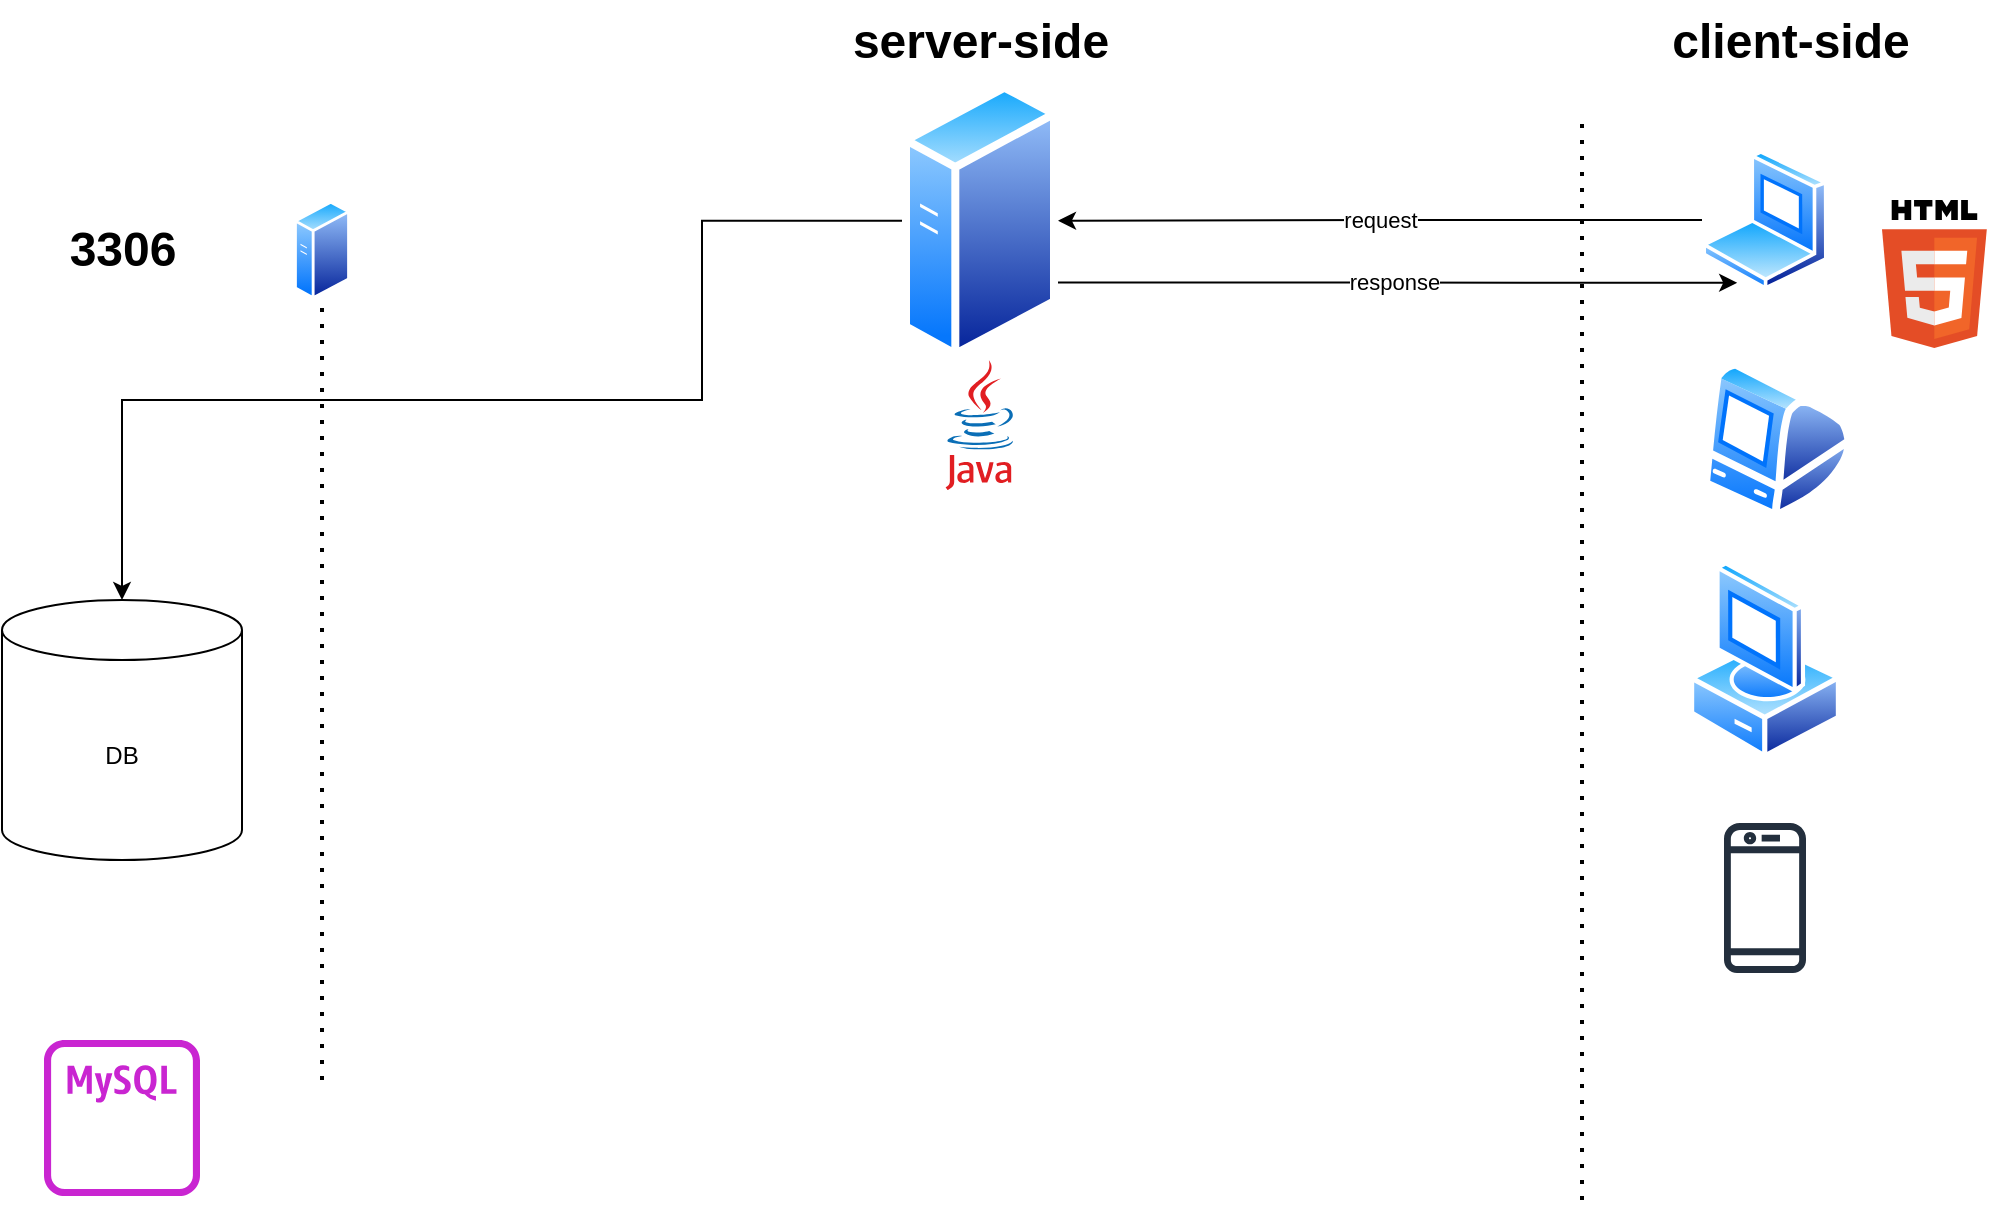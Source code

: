 <mxfile version="24.9.0" pages="9">
  <diagram name="Pagina-1" id="0JFEUQbgVvE62t71hGA_">
    <mxGraphModel dx="1687" dy="908" grid="1" gridSize="10" guides="1" tooltips="1" connect="1" arrows="1" fold="1" page="1" pageScale="1" pageWidth="1169" pageHeight="827" math="0" shadow="0">
      <root>
        <mxCell id="0" />
        <mxCell id="1" parent="0" />
        <mxCell id="iuGWaidak6Ph2gT0RSzn-1" value="DB" style="shape=cylinder3;whiteSpace=wrap;html=1;boundedLbl=1;backgroundOutline=1;size=15;" vertex="1" parent="1">
          <mxGeometry x="80" y="310" width="120" height="130" as="geometry" />
        </mxCell>
        <mxCell id="iuGWaidak6Ph2gT0RSzn-2" value="" style="endArrow=none;dashed=1;html=1;dashPattern=1 3;strokeWidth=2;rounded=0;" edge="1" parent="1" target="iuGWaidak6Ph2gT0RSzn-4">
          <mxGeometry width="50" height="50" relative="1" as="geometry">
            <mxPoint x="240" y="550" as="sourcePoint" />
            <mxPoint x="240" y="180" as="targetPoint" />
          </mxGeometry>
        </mxCell>
        <mxCell id="iuGWaidak6Ph2gT0RSzn-3" value="3306" style="text;strokeColor=none;fillColor=none;html=1;fontSize=24;fontStyle=1;verticalAlign=middle;align=center;" vertex="1" parent="1">
          <mxGeometry x="90" y="115" width="100" height="40" as="geometry" />
        </mxCell>
        <mxCell id="iuGWaidak6Ph2gT0RSzn-4" value="" style="image;aspect=fixed;perimeter=ellipsePerimeter;html=1;align=center;shadow=0;dashed=0;spacingTop=3;image=img/lib/active_directory/generic_server.svg;" vertex="1" parent="1">
          <mxGeometry x="226" y="110" width="28.0" height="50" as="geometry" />
        </mxCell>
        <mxCell id="iuGWaidak6Ph2gT0RSzn-5" value="" style="sketch=0;outlineConnect=0;fontColor=#232F3E;gradientColor=none;fillColor=#C925D1;strokeColor=none;dashed=0;verticalLabelPosition=bottom;verticalAlign=top;align=center;html=1;fontSize=12;fontStyle=0;aspect=fixed;pointerEvents=1;shape=mxgraph.aws4.rds_mysql_instance_alt;" vertex="1" parent="1">
          <mxGeometry x="101" y="530" width="78" height="78" as="geometry" />
        </mxCell>
        <mxCell id="iuGWaidak6Ph2gT0RSzn-12" value="request" style="edgeStyle=orthogonalEdgeStyle;rounded=0;orthogonalLoop=1;jettySize=auto;html=1;exitX=0;exitY=0.5;exitDx=0;exitDy=0;" edge="1" parent="1" source="iuGWaidak6Ph2gT0RSzn-6" target="iuGWaidak6Ph2gT0RSzn-11">
          <mxGeometry relative="1" as="geometry" />
        </mxCell>
        <mxCell id="iuGWaidak6Ph2gT0RSzn-6" value="" style="image;aspect=fixed;perimeter=ellipsePerimeter;html=1;align=center;shadow=0;dashed=0;spacingTop=3;image=img/lib/active_directory/laptop_client.svg;" vertex="1" parent="1">
          <mxGeometry x="930" y="85" width="63" height="70" as="geometry" />
        </mxCell>
        <mxCell id="iuGWaidak6Ph2gT0RSzn-7" value="" style="image;aspect=fixed;perimeter=ellipsePerimeter;html=1;align=center;shadow=0;dashed=0;spacingTop=3;image=img/lib/active_directory/mac_client.svg;" vertex="1" parent="1">
          <mxGeometry x="930" y="190" width="75.2" height="80" as="geometry" />
        </mxCell>
        <mxCell id="iuGWaidak6Ph2gT0RSzn-8" value="" style="image;aspect=fixed;perimeter=ellipsePerimeter;html=1;align=center;shadow=0;dashed=0;spacingTop=3;image=img/lib/active_directory/vista_client.svg;" vertex="1" parent="1">
          <mxGeometry x="923.5" y="290" width="76" height="100" as="geometry" />
        </mxCell>
        <mxCell id="iuGWaidak6Ph2gT0RSzn-9" value="" style="sketch=0;outlineConnect=0;fontColor=#232F3E;gradientColor=none;fillColor=#232F3D;strokeColor=none;dashed=0;verticalLabelPosition=bottom;verticalAlign=top;align=center;html=1;fontSize=12;fontStyle=0;aspect=fixed;pointerEvents=1;shape=mxgraph.aws4.mobile_client;" vertex="1" parent="1">
          <mxGeometry x="941" y="420" width="41" height="78" as="geometry" />
        </mxCell>
        <mxCell id="iuGWaidak6Ph2gT0RSzn-10" value="" style="endArrow=none;dashed=1;html=1;dashPattern=1 3;strokeWidth=2;rounded=0;" edge="1" parent="1">
          <mxGeometry width="50" height="50" relative="1" as="geometry">
            <mxPoint x="870" y="610" as="sourcePoint" />
            <mxPoint x="870" y="70" as="targetPoint" />
          </mxGeometry>
        </mxCell>
        <mxCell id="iuGWaidak6Ph2gT0RSzn-13" style="edgeStyle=orthogonalEdgeStyle;rounded=0;orthogonalLoop=1;jettySize=auto;html=1;exitX=0;exitY=0.5;exitDx=0;exitDy=0;" edge="1" parent="1" source="iuGWaidak6Ph2gT0RSzn-11" target="iuGWaidak6Ph2gT0RSzn-1">
          <mxGeometry relative="1" as="geometry">
            <Array as="points">
              <mxPoint x="430" y="120" />
              <mxPoint x="430" y="210" />
              <mxPoint x="140" y="210" />
            </Array>
          </mxGeometry>
        </mxCell>
        <mxCell id="iuGWaidak6Ph2gT0RSzn-16" value="response" style="edgeStyle=orthogonalEdgeStyle;rounded=0;orthogonalLoop=1;jettySize=auto;html=1;exitX=1;exitY=0.75;exitDx=0;exitDy=0;entryX=0.25;entryY=1;entryDx=0;entryDy=0;" edge="1" parent="1" source="iuGWaidak6Ph2gT0RSzn-11" target="iuGWaidak6Ph2gT0RSzn-6">
          <mxGeometry relative="1" as="geometry" />
        </mxCell>
        <mxCell id="iuGWaidak6Ph2gT0RSzn-11" value="" style="image;aspect=fixed;perimeter=ellipsePerimeter;html=1;align=center;shadow=0;dashed=0;spacingTop=3;image=img/lib/active_directory/generic_server.svg;" vertex="1" parent="1">
          <mxGeometry x="530" y="50.71" width="78" height="139.29" as="geometry" />
        </mxCell>
        <mxCell id="iuGWaidak6Ph2gT0RSzn-14" value="" style="dashed=0;outlineConnect=0;html=1;align=center;labelPosition=center;verticalLabelPosition=bottom;verticalAlign=top;shape=mxgraph.weblogos.java" vertex="1" parent="1">
          <mxGeometry x="551.8" y="190" width="34.4" height="65" as="geometry" />
        </mxCell>
        <mxCell id="iuGWaidak6Ph2gT0RSzn-15" value="" style="dashed=0;outlineConnect=0;html=1;align=center;labelPosition=center;verticalLabelPosition=bottom;verticalAlign=top;shape=mxgraph.weblogos.html5" vertex="1" parent="1">
          <mxGeometry x="1020" y="110" width="52.4" height="74" as="geometry" />
        </mxCell>
        <mxCell id="iuGWaidak6Ph2gT0RSzn-17" value="client-side" style="text;strokeColor=none;fillColor=none;html=1;fontSize=24;fontStyle=1;verticalAlign=middle;align=center;" vertex="1" parent="1">
          <mxGeometry x="923.5" y="10.71" width="100" height="40" as="geometry" />
        </mxCell>
        <mxCell id="iuGWaidak6Ph2gT0RSzn-18" value="server-side" style="text;strokeColor=none;fillColor=none;html=1;fontSize=24;fontStyle=1;verticalAlign=middle;align=center;" vertex="1" parent="1">
          <mxGeometry x="519" y="10.71" width="100" height="40" as="geometry" />
        </mxCell>
      </root>
    </mxGraphModel>
  </diagram>
  <diagram id="ixuWDuMgF-62dHnEqWw4" name="Pagina-2">
    <mxGraphModel dx="989" dy="532" grid="1" gridSize="10" guides="1" tooltips="1" connect="1" arrows="1" fold="1" page="1" pageScale="1" pageWidth="1169" pageHeight="827" math="0" shadow="0">
      <root>
        <mxCell id="0" />
        <mxCell id="1" parent="0" />
        <mxCell id="Uhaytn-2ax85fTsFf05E-1" value="tipo" style="text;strokeColor=none;fillColor=none;html=1;fontSize=24;fontStyle=1;verticalAlign=middle;align=center;" vertex="1" parent="1">
          <mxGeometry x="390" y="60" width="100" height="40" as="geometry" />
        </mxCell>
        <mxCell id="Uhaytn-2ax85fTsFf05E-2" value="" style="shape=curlyBracket;whiteSpace=wrap;html=1;rounded=1;flipH=1;labelPosition=right;verticalLabelPosition=middle;align=left;verticalAlign=middle;rotation=-90;" vertex="1" parent="1">
          <mxGeometry x="432.5" y="-167.5" width="20" height="575" as="geometry" />
        </mxCell>
        <mxCell id="Uhaytn-2ax85fTsFf05E-3" value="primitivi" style="text;strokeColor=none;fillColor=none;html=1;fontSize=24;fontStyle=1;verticalAlign=middle;align=center;" vertex="1" parent="1">
          <mxGeometry x="105" y="132" width="100" height="40" as="geometry" />
        </mxCell>
        <mxCell id="Uhaytn-2ax85fTsFf05E-4" value="&lt;ul&gt;&lt;li&gt;&lt;span style=&quot;background-color: initial;&quot;&gt;byte&lt;/span&gt;&lt;/li&gt;&lt;li&gt;&lt;span style=&quot;background-color: initial;&quot;&gt;short&lt;/span&gt;&lt;br&gt;&lt;/li&gt;&lt;li&gt;int&lt;/li&gt;&lt;li&gt;long&lt;/li&gt;&lt;/ul&gt;" style="text;strokeColor=none;fillColor=none;html=1;whiteSpace=wrap;verticalAlign=middle;overflow=hidden;" vertex="1" parent="1">
          <mxGeometry x="100" y="172" width="100" height="80" as="geometry" />
        </mxCell>
        <mxCell id="Uhaytn-2ax85fTsFf05E-5" value="&lt;ul&gt;&lt;li&gt;&lt;span style=&quot;background-color: initial;&quot;&gt;float&lt;/span&gt;&lt;/li&gt;&lt;li&gt;&lt;span style=&quot;background-color: initial;&quot;&gt;double&lt;/span&gt;&lt;br&gt;&lt;/li&gt;&lt;/ul&gt;" style="text;strokeColor=none;fillColor=none;html=1;whiteSpace=wrap;verticalAlign=middle;overflow=hidden;" vertex="1" parent="1">
          <mxGeometry x="100" y="250" width="100" height="60" as="geometry" />
        </mxCell>
        <mxCell id="Uhaytn-2ax85fTsFf05E-6" value="&lt;ul&gt;&lt;li&gt;&lt;span style=&quot;background-color: initial;&quot;&gt;char&lt;/span&gt;&lt;/li&gt;&lt;li&gt;&lt;span style=&quot;background-color: initial;&quot;&gt;boolean&lt;/span&gt;&lt;br&gt;&lt;/li&gt;&lt;/ul&gt;" style="text;strokeColor=none;fillColor=none;html=1;whiteSpace=wrap;verticalAlign=middle;overflow=hidden;" vertex="1" parent="1">
          <mxGeometry x="100" y="300" width="100" height="60" as="geometry" />
        </mxCell>
        <mxCell id="Uhaytn-2ax85fTsFf05E-7" value="complessi" style="text;strokeColor=none;fillColor=none;html=1;fontSize=24;fontStyle=1;verticalAlign=middle;align=center;" vertex="1" parent="1">
          <mxGeometry x="520" y="132" width="100" height="40" as="geometry" />
        </mxCell>
        <mxCell id="Uhaytn-2ax85fTsFf05E-8" value="reference" style="text;strokeColor=none;fillColor=none;html=1;fontSize=24;fontStyle=1;verticalAlign=middle;align=center;" vertex="1" parent="1">
          <mxGeometry x="520" y="160" width="100" height="40" as="geometry" />
        </mxCell>
        <mxCell id="Uhaytn-2ax85fTsFf05E-9" value="" style="shape=curlyBracket;whiteSpace=wrap;html=1;rounded=1;flipH=1;labelPosition=right;verticalLabelPosition=middle;align=left;verticalAlign=middle;rotation=-90;" vertex="1" parent="1">
          <mxGeometry x="560" y="100" width="20" height="200" as="geometry" />
        </mxCell>
        <mxCell id="Uhaytn-2ax85fTsFf05E-12" value="class" style="text;strokeColor=none;fillColor=none;html=1;fontSize=24;fontStyle=1;verticalAlign=middle;align=center;" vertex="1" parent="1">
          <mxGeometry x="420" y="212" width="100" height="40" as="geometry" />
        </mxCell>
        <mxCell id="Uhaytn-2ax85fTsFf05E-13" value="interface" style="text;strokeColor=none;fillColor=none;html=1;fontSize=24;fontStyle=1;verticalAlign=middle;align=center;" vertex="1" parent="1">
          <mxGeometry x="520" y="212" width="100" height="40" as="geometry" />
        </mxCell>
        <mxCell id="Uhaytn-2ax85fTsFf05E-14" value="array" style="text;strokeColor=none;fillColor=none;html=1;fontSize=24;fontStyle=1;verticalAlign=middle;align=center;" vertex="1" parent="1">
          <mxGeometry x="620" y="212" width="100" height="40" as="geometry" />
        </mxCell>
        <mxCell id="Uhaytn-2ax85fTsFf05E-15" value="int i = 7;" style="text;strokeColor=none;fillColor=none;html=1;fontSize=24;fontStyle=1;verticalAlign=middle;align=center;" vertex="1" parent="1">
          <mxGeometry x="100" y="374" width="100" height="40" as="geometry" />
        </mxCell>
        <mxCell id="Uhaytn-2ax85fTsFf05E-16" value="" style="shape=table;startSize=0;container=1;collapsible=0;childLayout=tableLayout;fontSize=16;" vertex="1" parent="1">
          <mxGeometry x="240" y="320" width="320" height="120" as="geometry" />
        </mxCell>
        <mxCell id="Uhaytn-2ax85fTsFf05E-17" value="" style="shape=tableRow;horizontal=0;startSize=0;swimlaneHead=0;swimlaneBody=0;strokeColor=inherit;top=0;left=0;bottom=0;right=0;collapsible=0;dropTarget=0;fillColor=none;points=[[0,0.5],[1,0.5]];portConstraint=eastwest;fontSize=16;" vertex="1" parent="Uhaytn-2ax85fTsFf05E-16">
          <mxGeometry width="320" height="40" as="geometry" />
        </mxCell>
        <mxCell id="Uhaytn-2ax85fTsFf05E-18" value="i" style="shape=partialRectangle;html=1;whiteSpace=wrap;connectable=0;strokeColor=inherit;overflow=hidden;fillColor=none;top=0;left=0;bottom=0;right=0;pointerEvents=1;fontSize=16;" vertex="1" parent="Uhaytn-2ax85fTsFf05E-17">
          <mxGeometry width="107" height="40" as="geometry">
            <mxRectangle width="107" height="40" as="alternateBounds" />
          </mxGeometry>
        </mxCell>
        <mxCell id="Uhaytn-2ax85fTsFf05E-19" value="a" style="shape=partialRectangle;html=1;whiteSpace=wrap;connectable=0;strokeColor=inherit;overflow=hidden;fillColor=none;top=0;left=0;bottom=0;right=0;pointerEvents=1;fontSize=16;" vertex="1" parent="Uhaytn-2ax85fTsFf05E-17">
          <mxGeometry x="107" width="106" height="40" as="geometry">
            <mxRectangle width="106" height="40" as="alternateBounds" />
          </mxGeometry>
        </mxCell>
        <mxCell id="Uhaytn-2ax85fTsFf05E-20" value="" style="shape=partialRectangle;html=1;whiteSpace=wrap;connectable=0;strokeColor=inherit;overflow=hidden;fillColor=none;top=0;left=0;bottom=0;right=0;pointerEvents=1;fontSize=16;" vertex="1" parent="Uhaytn-2ax85fTsFf05E-17">
          <mxGeometry x="213" width="107" height="40" as="geometry">
            <mxRectangle width="107" height="40" as="alternateBounds" />
          </mxGeometry>
        </mxCell>
        <mxCell id="Uhaytn-2ax85fTsFf05E-21" value="" style="shape=tableRow;horizontal=0;startSize=0;swimlaneHead=0;swimlaneBody=0;strokeColor=inherit;top=0;left=0;bottom=0;right=0;collapsible=0;dropTarget=0;fillColor=none;points=[[0,0.5],[1,0.5]];portConstraint=eastwest;fontSize=16;" vertex="1" parent="Uhaytn-2ax85fTsFf05E-16">
          <mxGeometry y="40" width="320" height="40" as="geometry" />
        </mxCell>
        <mxCell id="Uhaytn-2ax85fTsFf05E-22" value="" style="shape=partialRectangle;html=1;whiteSpace=wrap;connectable=0;strokeColor=inherit;overflow=hidden;fillColor=none;top=0;left=0;bottom=0;right=0;pointerEvents=1;fontSize=16;" vertex="1" parent="Uhaytn-2ax85fTsFf05E-21">
          <mxGeometry width="107" height="40" as="geometry">
            <mxRectangle width="107" height="40" as="alternateBounds" />
          </mxGeometry>
        </mxCell>
        <mxCell id="Uhaytn-2ax85fTsFf05E-23" value="b=1254379EF" style="shape=partialRectangle;html=1;whiteSpace=wrap;connectable=0;strokeColor=inherit;overflow=hidden;fillColor=none;top=0;left=0;bottom=0;right=0;pointerEvents=1;fontSize=16;" vertex="1" parent="Uhaytn-2ax85fTsFf05E-21">
          <mxGeometry x="107" width="106" height="40" as="geometry">
            <mxRectangle width="106" height="40" as="alternateBounds" />
          </mxGeometry>
        </mxCell>
        <mxCell id="Uhaytn-2ax85fTsFf05E-24" value="" style="shape=partialRectangle;html=1;whiteSpace=wrap;connectable=0;strokeColor=inherit;overflow=hidden;fillColor=none;top=0;left=0;bottom=0;right=0;pointerEvents=1;fontSize=16;" vertex="1" parent="Uhaytn-2ax85fTsFf05E-21">
          <mxGeometry x="213" width="107" height="40" as="geometry">
            <mxRectangle width="107" height="40" as="alternateBounds" />
          </mxGeometry>
        </mxCell>
        <mxCell id="Uhaytn-2ax85fTsFf05E-25" value="" style="shape=tableRow;horizontal=0;startSize=0;swimlaneHead=0;swimlaneBody=0;strokeColor=inherit;top=0;left=0;bottom=0;right=0;collapsible=0;dropTarget=0;fillColor=none;points=[[0,0.5],[1,0.5]];portConstraint=eastwest;fontSize=16;" vertex="1" parent="Uhaytn-2ax85fTsFf05E-16">
          <mxGeometry y="80" width="320" height="40" as="geometry" />
        </mxCell>
        <mxCell id="Uhaytn-2ax85fTsFf05E-26" value="" style="shape=partialRectangle;html=1;whiteSpace=wrap;connectable=0;strokeColor=inherit;overflow=hidden;fillColor=none;top=0;left=0;bottom=0;right=0;pointerEvents=1;fontSize=16;" vertex="1" parent="Uhaytn-2ax85fTsFf05E-25">
          <mxGeometry width="107" height="40" as="geometry">
            <mxRectangle width="107" height="40" as="alternateBounds" />
          </mxGeometry>
        </mxCell>
        <mxCell id="Uhaytn-2ax85fTsFf05E-27" value="" style="shape=partialRectangle;html=1;whiteSpace=wrap;connectable=0;strokeColor=inherit;overflow=hidden;fillColor=none;top=0;left=0;bottom=0;right=0;pointerEvents=1;fontSize=16;" vertex="1" parent="Uhaytn-2ax85fTsFf05E-25">
          <mxGeometry x="107" width="106" height="40" as="geometry">
            <mxRectangle width="106" height="40" as="alternateBounds" />
          </mxGeometry>
        </mxCell>
        <mxCell id="Uhaytn-2ax85fTsFf05E-28" value="" style="shape=partialRectangle;html=1;whiteSpace=wrap;connectable=0;strokeColor=inherit;overflow=hidden;fillColor=none;top=0;left=0;bottom=0;right=0;pointerEvents=1;fontSize=16;" vertex="1" parent="Uhaytn-2ax85fTsFf05E-25">
          <mxGeometry x="213" width="107" height="40" as="geometry">
            <mxRectangle width="107" height="40" as="alternateBounds" />
          </mxGeometry>
        </mxCell>
        <mxCell id="Uhaytn-2ax85fTsFf05E-29" value="int a = i;" style="text;strokeColor=none;fillColor=none;html=1;fontSize=24;fontStyle=1;verticalAlign=middle;align=center;" vertex="1" parent="1">
          <mxGeometry x="101" y="402" width="100" height="40" as="geometry" />
        </mxCell>
        <mxCell id="Uhaytn-2ax85fTsFf05E-30" value="Bicicletta b = new Bicicletta():" style="text;strokeColor=none;fillColor=none;html=1;fontSize=24;fontStyle=1;verticalAlign=middle;align=center;" vertex="1" parent="1">
          <mxGeometry x="420" y="450" width="340" height="50" as="geometry" />
        </mxCell>
        <mxCell id="Uhaytn-2ax85fTsFf05E-44" value="" style="shape=table;startSize=0;container=1;collapsible=0;childLayout=tableLayout;fontSize=16;" vertex="1" parent="1">
          <mxGeometry x="230" y="540" width="310" height="120" as="geometry" />
        </mxCell>
        <mxCell id="Uhaytn-2ax85fTsFf05E-45" value="" style="shape=tableRow;horizontal=0;startSize=0;swimlaneHead=0;swimlaneBody=0;strokeColor=inherit;top=0;left=0;bottom=0;right=0;collapsible=0;dropTarget=0;fillColor=none;points=[[0,0.5],[1,0.5]];portConstraint=eastwest;fontSize=16;" vertex="1" parent="Uhaytn-2ax85fTsFf05E-44">
          <mxGeometry width="310" height="40" as="geometry" />
        </mxCell>
        <mxCell id="Uhaytn-2ax85fTsFf05E-46" value="" style="shape=partialRectangle;html=1;whiteSpace=wrap;connectable=0;strokeColor=inherit;overflow=hidden;fillColor=none;top=0;left=0;bottom=0;right=0;pointerEvents=1;fontSize=16;" vertex="1" parent="Uhaytn-2ax85fTsFf05E-45">
          <mxGeometry width="103" height="40" as="geometry">
            <mxRectangle width="103" height="40" as="alternateBounds" />
          </mxGeometry>
        </mxCell>
        <mxCell id="Uhaytn-2ax85fTsFf05E-47" value="1254379EF" style="shape=partialRectangle;html=1;whiteSpace=wrap;connectable=0;strokeColor=inherit;overflow=hidden;fillColor=none;top=0;left=0;bottom=0;right=0;pointerEvents=1;fontSize=16;" vertex="1" parent="Uhaytn-2ax85fTsFf05E-45">
          <mxGeometry x="103" width="104" height="40" as="geometry">
            <mxRectangle width="104" height="40" as="alternateBounds" />
          </mxGeometry>
        </mxCell>
        <mxCell id="Uhaytn-2ax85fTsFf05E-48" value="" style="shape=partialRectangle;html=1;whiteSpace=wrap;connectable=0;strokeColor=inherit;overflow=hidden;fillColor=none;top=0;left=0;bottom=0;right=0;pointerEvents=1;fontSize=16;" vertex="1" parent="Uhaytn-2ax85fTsFf05E-45">
          <mxGeometry x="207" width="103" height="40" as="geometry">
            <mxRectangle width="103" height="40" as="alternateBounds" />
          </mxGeometry>
        </mxCell>
        <mxCell id="Uhaytn-2ax85fTsFf05E-49" value="" style="shape=tableRow;horizontal=0;startSize=0;swimlaneHead=0;swimlaneBody=0;strokeColor=inherit;top=0;left=0;bottom=0;right=0;collapsible=0;dropTarget=0;fillColor=none;points=[[0,0.5],[1,0.5]];portConstraint=eastwest;fontSize=16;" vertex="1" parent="Uhaytn-2ax85fTsFf05E-44">
          <mxGeometry y="40" width="310" height="40" as="geometry" />
        </mxCell>
        <mxCell id="Uhaytn-2ax85fTsFf05E-50" value="" style="shape=partialRectangle;html=1;whiteSpace=wrap;connectable=0;strokeColor=inherit;overflow=hidden;fillColor=none;top=0;left=0;bottom=0;right=0;pointerEvents=1;fontSize=16;" vertex="1" parent="Uhaytn-2ax85fTsFf05E-49">
          <mxGeometry width="103" height="40" as="geometry">
            <mxRectangle width="103" height="40" as="alternateBounds" />
          </mxGeometry>
        </mxCell>
        <mxCell id="Uhaytn-2ax85fTsFf05E-51" value="" style="shape=partialRectangle;html=1;whiteSpace=wrap;connectable=0;strokeColor=inherit;overflow=hidden;fillColor=none;top=0;left=0;bottom=0;right=0;pointerEvents=1;fontSize=16;" vertex="1" parent="Uhaytn-2ax85fTsFf05E-49">
          <mxGeometry x="103" width="104" height="40" as="geometry">
            <mxRectangle width="104" height="40" as="alternateBounds" />
          </mxGeometry>
        </mxCell>
        <mxCell id="Uhaytn-2ax85fTsFf05E-52" value="" style="shape=partialRectangle;html=1;whiteSpace=wrap;connectable=0;strokeColor=inherit;overflow=hidden;fillColor=none;top=0;left=0;bottom=0;right=0;pointerEvents=1;fontSize=16;" vertex="1" parent="Uhaytn-2ax85fTsFf05E-49">
          <mxGeometry x="207" width="103" height="40" as="geometry">
            <mxRectangle width="103" height="40" as="alternateBounds" />
          </mxGeometry>
        </mxCell>
        <mxCell id="Uhaytn-2ax85fTsFf05E-53" value="" style="shape=tableRow;horizontal=0;startSize=0;swimlaneHead=0;swimlaneBody=0;strokeColor=inherit;top=0;left=0;bottom=0;right=0;collapsible=0;dropTarget=0;fillColor=none;points=[[0,0.5],[1,0.5]];portConstraint=eastwest;fontSize=16;" vertex="1" parent="Uhaytn-2ax85fTsFf05E-44">
          <mxGeometry y="80" width="310" height="40" as="geometry" />
        </mxCell>
        <mxCell id="Uhaytn-2ax85fTsFf05E-54" value="" style="shape=partialRectangle;html=1;whiteSpace=wrap;connectable=0;strokeColor=inherit;overflow=hidden;fillColor=none;top=0;left=0;bottom=0;right=0;pointerEvents=1;fontSize=16;" vertex="1" parent="Uhaytn-2ax85fTsFf05E-53">
          <mxGeometry width="103" height="40" as="geometry">
            <mxRectangle width="103" height="40" as="alternateBounds" />
          </mxGeometry>
        </mxCell>
        <mxCell id="Uhaytn-2ax85fTsFf05E-55" value="" style="shape=partialRectangle;html=1;whiteSpace=wrap;connectable=0;strokeColor=inherit;overflow=hidden;fillColor=none;top=0;left=0;bottom=0;right=0;pointerEvents=1;fontSize=16;" vertex="1" parent="Uhaytn-2ax85fTsFf05E-53">
          <mxGeometry x="103" width="104" height="40" as="geometry">
            <mxRectangle width="104" height="40" as="alternateBounds" />
          </mxGeometry>
        </mxCell>
        <mxCell id="Uhaytn-2ax85fTsFf05E-56" value="" style="shape=partialRectangle;html=1;whiteSpace=wrap;connectable=0;strokeColor=inherit;overflow=hidden;fillColor=none;top=0;left=0;bottom=0;right=0;pointerEvents=1;fontSize=16;" vertex="1" parent="Uhaytn-2ax85fTsFf05E-53">
          <mxGeometry x="207" width="103" height="40" as="geometry">
            <mxRectangle width="103" height="40" as="alternateBounds" />
          </mxGeometry>
        </mxCell>
        <mxCell id="Uhaytn-2ax85fTsFf05E-57" value="&lt;span style=&quot;color: rgb(0, 0, 0); font-family: Helvetica; font-size: 24px; font-style: normal; font-variant-ligatures: normal; font-variant-caps: normal; font-weight: 700; letter-spacing: normal; orphans: 2; text-align: center; text-indent: 0px; text-transform: none; widows: 2; word-spacing: 0px; -webkit-text-stroke-width: 0px; white-space: nowrap; background-color: rgb(251, 251, 251); text-decoration-thickness: initial; text-decoration-style: initial; text-decoration-color: initial; display: inline !important; float: none;&quot;&gt;Bicicletta c =&lt;span&gt;&amp;nbsp;b;&lt;/span&gt;&lt;/span&gt;" style="text;whiteSpace=wrap;html=1;" vertex="1" parent="1">
          <mxGeometry x="420" y="490" width="190" height="50" as="geometry" />
        </mxCell>
        <mxCell id="Uhaytn-2ax85fTsFf05E-58" value="c=1254379EF" style="shape=partialRectangle;html=1;whiteSpace=wrap;connectable=0;strokeColor=inherit;overflow=hidden;fillColor=none;top=0;left=0;bottom=0;right=0;pointerEvents=1;fontSize=16;" vertex="1" parent="1">
          <mxGeometry x="454" y="360" width="106" height="40" as="geometry">
            <mxRectangle width="106" height="40" as="alternateBounds" />
          </mxGeometry>
        </mxCell>
        <mxCell id="Uhaytn-2ax85fTsFf05E-59" value="" style="endArrow=classic;html=1;rounded=0;exitX=0.502;exitY=1.01;exitDx=0;exitDy=0;exitPerimeter=0;entryX=0.448;entryY=-0.059;entryDx=0;entryDy=0;entryPerimeter=0;" edge="1" parent="1" source="Uhaytn-2ax85fTsFf05E-21" target="Uhaytn-2ax85fTsFf05E-45">
          <mxGeometry width="50" height="50" relative="1" as="geometry">
            <mxPoint x="260" y="420" as="sourcePoint" />
            <mxPoint x="310" y="370" as="targetPoint" />
          </mxGeometry>
        </mxCell>
        <mxCell id="Uhaytn-2ax85fTsFf05E-60" value="" style="endArrow=classic;html=1;rounded=0;entryX=0.484;entryY=0;entryDx=0;entryDy=0;entryPerimeter=0;" edge="1" parent="1" target="Uhaytn-2ax85fTsFf05E-45">
          <mxGeometry width="50" height="50" relative="1" as="geometry">
            <mxPoint x="500" y="400" as="sourcePoint" />
            <mxPoint x="379" y="530" as="targetPoint" />
          </mxGeometry>
        </mxCell>
      </root>
    </mxGraphModel>
  </diagram>
  <diagram id="s8Vkf0nwW-byJirmrB1n" name="Pagina-3">
    <mxGraphModel dx="1434" dy="772" grid="1" gridSize="10" guides="1" tooltips="1" connect="1" arrows="1" fold="1" page="1" pageScale="1" pageWidth="1169" pageHeight="827" math="0" shadow="0">
      <root>
        <mxCell id="0" />
        <mxCell id="1" parent="0" />
        <mxCell id="hicslNyEBtJLCXgIS7VF-1" value="" style="shape=cylinder3;whiteSpace=wrap;html=1;boundedLbl=1;backgroundOutline=1;size=15;" vertex="1" parent="1">
          <mxGeometry x="90" y="120" width="60" height="80" as="geometry" />
        </mxCell>
        <mxCell id="hicslNyEBtJLCXgIS7VF-2" value="" style="whiteSpace=wrap;html=1;shape=mxgraph.basic.document" vertex="1" parent="1">
          <mxGeometry x="85" y="240" width="70" height="90" as="geometry" />
        </mxCell>
        <mxCell id="hicslNyEBtJLCXgIS7VF-3" value="" style="endArrow=none;dashed=1;html=1;dashPattern=1 3;strokeWidth=2;rounded=0;" edge="1" parent="1">
          <mxGeometry width="50" height="50" relative="1" as="geometry">
            <mxPoint x="180" y="400" as="sourcePoint" />
            <mxPoint x="180" y="60" as="targetPoint" />
          </mxGeometry>
        </mxCell>
        <mxCell id="hicslNyEBtJLCXgIS7VF-4" value="Libro" style="swimlane;fontStyle=1;align=center;verticalAlign=top;childLayout=stackLayout;horizontal=1;startSize=26;horizontalStack=0;resizeParent=1;resizeParentMax=0;resizeLast=0;collapsible=1;marginBottom=0;whiteSpace=wrap;html=1;" vertex="1" parent="1">
          <mxGeometry x="310" y="110" width="160" height="138" as="geometry" />
        </mxCell>
        <mxCell id="hicslNyEBtJLCXgIS7VF-5" value="- titolo: String" style="text;strokeColor=none;fillColor=none;align=left;verticalAlign=top;spacingLeft=4;spacingRight=4;overflow=hidden;rotatable=0;points=[[0,0.5],[1,0.5]];portConstraint=eastwest;whiteSpace=wrap;html=1;" vertex="1" parent="hicslNyEBtJLCXgIS7VF-4">
          <mxGeometry y="26" width="160" height="26" as="geometry" />
        </mxCell>
        <mxCell id="hicslNyEBtJLCXgIS7VF-8" value="- autore: String" style="text;strokeColor=none;fillColor=none;align=left;verticalAlign=top;spacingLeft=4;spacingRight=4;overflow=hidden;rotatable=0;points=[[0,0.5],[1,0.5]];portConstraint=eastwest;whiteSpace=wrap;html=1;" vertex="1" parent="hicslNyEBtJLCXgIS7VF-4">
          <mxGeometry y="52" width="160" height="26" as="geometry" />
        </mxCell>
        <mxCell id="hicslNyEBtJLCXgIS7VF-9" value="- pagine:int" style="text;strokeColor=none;fillColor=none;align=left;verticalAlign=top;spacingLeft=4;spacingRight=4;overflow=hidden;rotatable=0;points=[[0,0.5],[1,0.5]];portConstraint=eastwest;whiteSpace=wrap;html=1;" vertex="1" parent="hicslNyEBtJLCXgIS7VF-4">
          <mxGeometry y="78" width="160" height="26" as="geometry" />
        </mxCell>
        <mxCell id="hicslNyEBtJLCXgIS7VF-6" value="" style="line;strokeWidth=1;fillColor=none;align=left;verticalAlign=middle;spacingTop=-1;spacingLeft=3;spacingRight=3;rotatable=0;labelPosition=right;points=[];portConstraint=eastwest;strokeColor=inherit;" vertex="1" parent="hicslNyEBtJLCXgIS7VF-4">
          <mxGeometry y="104" width="160" height="8" as="geometry" />
        </mxCell>
        <mxCell id="hicslNyEBtJLCXgIS7VF-7" value="+ stampaScheda(): String" style="text;strokeColor=none;fillColor=none;align=left;verticalAlign=top;spacingLeft=4;spacingRight=4;overflow=hidden;rotatable=0;points=[[0,0.5],[1,0.5]];portConstraint=eastwest;whiteSpace=wrap;html=1;" vertex="1" parent="hicslNyEBtJLCXgIS7VF-4">
          <mxGeometry y="112" width="160" height="26" as="geometry" />
        </mxCell>
        <mxCell id="hicslNyEBtJLCXgIS7VF-10" value="Scaffale" style="swimlane;fontStyle=1;align=center;verticalAlign=top;childLayout=stackLayout;horizontal=1;startSize=26;horizontalStack=0;resizeParent=1;resizeParentMax=0;resizeLast=0;collapsible=1;marginBottom=0;whiteSpace=wrap;html=1;" vertex="1" parent="1">
          <mxGeometry x="560" y="106" width="200" height="138" as="geometry" />
        </mxCell>
        <mxCell id="hicslNyEBtJLCXgIS7VF-11" value="- libri: Libro[]" style="text;strokeColor=none;fillColor=none;align=left;verticalAlign=top;spacingLeft=4;spacingRight=4;overflow=hidden;rotatable=0;points=[[0,0.5],[1,0.5]];portConstraint=eastwest;whiteSpace=wrap;html=1;" vertex="1" parent="hicslNyEBtJLCXgIS7VF-10">
          <mxGeometry y="26" width="200" height="26" as="geometry" />
        </mxCell>
        <mxCell id="hicslNyEBtJLCXgIS7VF-12" value="" style="line;strokeWidth=1;fillColor=none;align=left;verticalAlign=middle;spacingTop=-1;spacingLeft=3;spacingRight=3;rotatable=0;labelPosition=right;points=[];portConstraint=eastwest;strokeColor=inherit;" vertex="1" parent="hicslNyEBtJLCXgIS7VF-10">
          <mxGeometry y="52" width="200" height="8" as="geometry" />
        </mxCell>
        <mxCell id="hicslNyEBtJLCXgIS7VF-13" value="+ addLibro(Libro): void" style="text;strokeColor=none;fillColor=none;align=left;verticalAlign=top;spacingLeft=4;spacingRight=4;overflow=hidden;rotatable=0;points=[[0,0.5],[1,0.5]];portConstraint=eastwest;whiteSpace=wrap;html=1;" vertex="1" parent="hicslNyEBtJLCXgIS7VF-10">
          <mxGeometry y="60" width="200" height="26" as="geometry" />
        </mxCell>
        <mxCell id="hicslNyEBtJLCXgIS7VF-14" value="+ getLibri(): Libro[]" style="text;strokeColor=none;fillColor=none;align=left;verticalAlign=top;spacingLeft=4;spacingRight=4;overflow=hidden;rotatable=0;points=[[0,0.5],[1,0.5]];portConstraint=eastwest;whiteSpace=wrap;html=1;" vertex="1" parent="hicslNyEBtJLCXgIS7VF-10">
          <mxGeometry y="86" width="200" height="26" as="geometry" />
        </mxCell>
        <mxCell id="hicslNyEBtJLCXgIS7VF-15" value="+ getLibroByTitolo(String): Libro" style="text;strokeColor=none;fillColor=none;align=left;verticalAlign=top;spacingLeft=4;spacingRight=4;overflow=hidden;rotatable=0;points=[[0,0.5],[1,0.5]];portConstraint=eastwest;whiteSpace=wrap;html=1;" vertex="1" parent="hicslNyEBtJLCXgIS7VF-10">
          <mxGeometry y="112" width="200" height="26" as="geometry" />
        </mxCell>
        <mxCell id="hicslNyEBtJLCXgIS7VF-16" value="" style="strokeWidth=1;shadow=0;dashed=0;align=center;html=1;shape=mxgraph.mockup.containers.browserWindow;rSize=0;strokeColor=#666666;strokeColor2=#008cff;strokeColor3=#c4c4c4;mainText=,;recursiveResize=0;" vertex="1" parent="1">
          <mxGeometry x="300" y="390" width="550" height="380" as="geometry" />
        </mxCell>
        <mxCell id="hicslNyEBtJLCXgIS7VF-17" value="Page 1" style="strokeWidth=1;shadow=0;dashed=0;align=center;html=1;shape=mxgraph.mockup.containers.anchor;fontSize=17;fontColor=#666666;align=left;whiteSpace=wrap;" vertex="1" parent="hicslNyEBtJLCXgIS7VF-16">
          <mxGeometry x="60" y="12" width="110" height="26" as="geometry" />
        </mxCell>
        <mxCell id="hicslNyEBtJLCXgIS7VF-18" value="https://www.draw.io" style="strokeWidth=1;shadow=0;dashed=0;align=center;html=1;shape=mxgraph.mockup.containers.anchor;rSize=0;fontSize=17;fontColor=#666666;align=left;" vertex="1" parent="hicslNyEBtJLCXgIS7VF-16">
          <mxGeometry x="130" y="60" width="250" height="26" as="geometry" />
        </mxCell>
        <mxCell id="hicslNyEBtJLCXgIS7VF-23" value="Add" style="rounded=1;fillColor=#0057D8;strokeColor=none;html=1;whiteSpace=wrap;fontColor=#ffffff;align=center;verticalAlign=middle;fontStyle=0;fontSize=12;sketch=0;" vertex="1" parent="hicslNyEBtJLCXgIS7VF-16">
          <mxGeometry x="380" y="320" width="86" height="33" as="geometry" />
        </mxCell>
        <mxCell id="hicslNyEBtJLCXgIS7VF-19" value="Example label" style="fillColor=none;strokeColor=none;align=left;fontSize=14;fontColor=#212529;" vertex="1" parent="1">
          <mxGeometry x="340" y="540" width="260" height="40" as="geometry" />
        </mxCell>
        <mxCell id="hicslNyEBtJLCXgIS7VF-20" value="Example input placeholder" style="html=1;shadow=0;dashed=0;shape=mxgraph.bootstrap.rrect;rSize=5;fillColor=none;strokeColor=#999999;align=left;spacing=15;fontSize=14;fontColor=#6C767D;" vertex="1" parent="1">
          <mxGeometry width="400" height="30" relative="1" as="geometry">
            <mxPoint x="340" y="580" as="offset" />
          </mxGeometry>
        </mxCell>
        <mxCell id="hicslNyEBtJLCXgIS7VF-21" value="Another label" style="fillColor=none;strokeColor=none;align=left;fontSize=14;fontColor=#212529;" vertex="1" parent="1">
          <mxGeometry width="260" height="40" relative="1" as="geometry">
            <mxPoint x="340" y="620" as="offset" />
          </mxGeometry>
        </mxCell>
        <mxCell id="hicslNyEBtJLCXgIS7VF-22" value="Another input placeholder" style="html=1;shadow=0;dashed=0;shape=mxgraph.bootstrap.rrect;rSize=5;fillColor=none;strokeColor=#999999;align=left;spacing=15;fontSize=14;fontColor=#6C767D;" vertex="1" parent="1">
          <mxGeometry width="400" height="30" relative="1" as="geometry">
            <mxPoint x="340" y="660" as="offset" />
          </mxGeometry>
        </mxCell>
        <mxCell id="hicslNyEBtJLCXgIS7VF-24" value="LibreriaDemo" style="swimlane;fontStyle=1;align=center;verticalAlign=top;childLayout=stackLayout;horizontal=1;startSize=26;horizontalStack=0;resizeParent=1;resizeParentMax=0;resizeLast=0;collapsible=1;marginBottom=0;whiteSpace=wrap;html=1;" vertex="1" parent="1">
          <mxGeometry x="860" y="119" width="160" height="60" as="geometry" />
        </mxCell>
        <mxCell id="hicslNyEBtJLCXgIS7VF-26" value="" style="line;strokeWidth=1;fillColor=none;align=left;verticalAlign=middle;spacingTop=-1;spacingLeft=3;spacingRight=3;rotatable=0;labelPosition=right;points=[];portConstraint=eastwest;strokeColor=inherit;" vertex="1" parent="hicslNyEBtJLCXgIS7VF-24">
          <mxGeometry y="26" width="160" height="8" as="geometry" />
        </mxCell>
        <mxCell id="hicslNyEBtJLCXgIS7VF-27" value="+ main()" style="text;strokeColor=none;fillColor=none;align=left;verticalAlign=top;spacingLeft=4;spacingRight=4;overflow=hidden;rotatable=0;points=[[0,0.5],[1,0.5]];portConstraint=eastwest;whiteSpace=wrap;html=1;" vertex="1" parent="hicslNyEBtJLCXgIS7VF-24">
          <mxGeometry y="34" width="160" height="26" as="geometry" />
        </mxCell>
        <mxCell id="hicslNyEBtJLCXgIS7VF-28" style="edgeStyle=orthogonalEdgeStyle;rounded=0;orthogonalLoop=1;jettySize=auto;html=1;exitX=1;exitY=0.5;exitDx=0;exitDy=0;endArrow=none;endFill=0;" edge="1" parent="1" source="hicslNyEBtJLCXgIS7VF-11" target="hicslNyEBtJLCXgIS7VF-24">
          <mxGeometry relative="1" as="geometry" />
        </mxCell>
        <mxCell id="hicslNyEBtJLCXgIS7VF-29" style="edgeStyle=orthogonalEdgeStyle;rounded=0;orthogonalLoop=1;jettySize=auto;html=1;exitX=1;exitY=0.5;exitDx=0;exitDy=0;endArrow=diamondThin;endFill=0;" edge="1" parent="1" source="hicslNyEBtJLCXgIS7VF-8" target="hicslNyEBtJLCXgIS7VF-10">
          <mxGeometry relative="1" as="geometry" />
        </mxCell>
        <mxCell id="hicslNyEBtJLCXgIS7VF-30" value="package" style="shape=folder;fontStyle=1;spacingTop=10;tabWidth=40;tabHeight=14;tabPosition=left;html=1;whiteSpace=wrap;" vertex="1" parent="1">
          <mxGeometry x="310" y="260" width="100" height="60" as="geometry" />
        </mxCell>
      </root>
    </mxGraphModel>
  </diagram>
  <diagram id="mplwAxtKR1whLtdS0lae" name="Pagina-4">
    <mxGraphModel dx="1434" dy="772" grid="1" gridSize="10" guides="1" tooltips="1" connect="1" arrows="1" fold="1" page="1" pageScale="1" pageWidth="1169" pageHeight="827" math="0" shadow="0">
      <root>
        <mxCell id="0" />
        <mxCell id="1" parent="0" />
        <mxCell id="ZTE7Tmf9JD90eNvFtAKK-3" style="edgeStyle=orthogonalEdgeStyle;rounded=0;orthogonalLoop=1;jettySize=auto;html=1;exitX=0.5;exitY=1;exitDx=0;exitDy=0;exitPerimeter=0;" edge="1" parent="1" source="ZTE7Tmf9JD90eNvFtAKK-12" target="ZTE7Tmf9JD90eNvFtAKK-2">
          <mxGeometry relative="1" as="geometry">
            <Array as="points">
              <mxPoint x="420" y="790" />
              <mxPoint x="783" y="790" />
              <mxPoint x="783" y="770" />
              <mxPoint x="1090" y="770" />
            </Array>
          </mxGeometry>
        </mxCell>
        <mxCell id="ZTE7Tmf9JD90eNvFtAKK-1" value="start" style="strokeWidth=2;html=1;shape=mxgraph.flowchart.start_1;whiteSpace=wrap;" vertex="1" parent="1">
          <mxGeometry x="110" y="30" width="100" height="60" as="geometry" />
        </mxCell>
        <mxCell id="ZTE7Tmf9JD90eNvFtAKK-2" value="end" style="strokeWidth=2;html=1;shape=mxgraph.flowchart.start_1;whiteSpace=wrap;" vertex="1" parent="1">
          <mxGeometry x="1040" y="680" width="100" height="60" as="geometry" />
        </mxCell>
        <mxCell id="ZTE7Tmf9JD90eNvFtAKK-5" value="" style="edgeStyle=orthogonalEdgeStyle;rounded=0;orthogonalLoop=1;jettySize=auto;html=1;exitX=0.5;exitY=1;exitDx=0;exitDy=0;exitPerimeter=0;" edge="1" parent="1" source="ZTE7Tmf9JD90eNvFtAKK-1" target="ZTE7Tmf9JD90eNvFtAKK-4">
          <mxGeometry relative="1" as="geometry">
            <mxPoint x="130" y="90" as="sourcePoint" />
            <mxPoint x="1070" y="590" as="targetPoint" />
          </mxGeometry>
        </mxCell>
        <mxCell id="ZTE7Tmf9JD90eNvFtAKK-4" value="u = p, f, c" style="shape=parallelogram;html=1;strokeWidth=2;perimeter=parallelogramPerimeter;whiteSpace=wrap;rounded=1;arcSize=12;size=0.23;" vertex="1" parent="1">
          <mxGeometry x="20" y="150" width="280" height="50" as="geometry" />
        </mxCell>
        <mxCell id="ZTE7Tmf9JD90eNvFtAKK-7" value="" style="edgeStyle=orthogonalEdgeStyle;rounded=0;orthogonalLoop=1;jettySize=auto;html=1;exitX=0.5;exitY=1;exitDx=0;exitDy=0;exitPerimeter=0;" edge="1" parent="1" source="ZTE7Tmf9JD90eNvFtAKK-4" target="ZTE7Tmf9JD90eNvFtAKK-6">
          <mxGeometry relative="1" as="geometry">
            <mxPoint x="160" y="210" as="sourcePoint" />
            <mxPoint x="1070" y="590" as="targetPoint" />
          </mxGeometry>
        </mxCell>
        <mxCell id="ZTE7Tmf9JD90eNvFtAKK-6" value="p = p, f, c" style="rounded=1;whiteSpace=wrap;html=1;absoluteArcSize=1;arcSize=14;strokeWidth=2;" vertex="1" parent="1">
          <mxGeometry x="20" y="240" width="280" height="60" as="geometry" />
        </mxCell>
        <mxCell id="ZTE7Tmf9JD90eNvFtAKK-9" value="" style="edgeStyle=orthogonalEdgeStyle;rounded=0;orthogonalLoop=1;jettySize=auto;html=1;exitX=0.5;exitY=1;exitDx=0;exitDy=0;exitPerimeter=0;" edge="1" parent="1" source="ZTE7Tmf9JD90eNvFtAKK-6" target="ZTE7Tmf9JD90eNvFtAKK-8">
          <mxGeometry relative="1" as="geometry">
            <mxPoint x="160" y="340" as="sourcePoint" />
            <mxPoint x="1070" y="590" as="targetPoint" />
          </mxGeometry>
        </mxCell>
        <mxCell id="ZTE7Tmf9JD90eNvFtAKK-11" value="false" style="edgeStyle=orthogonalEdgeStyle;rounded=0;orthogonalLoop=1;jettySize=auto;html=1;" edge="1" parent="1" source="ZTE7Tmf9JD90eNvFtAKK-8" target="ZTE7Tmf9JD90eNvFtAKK-10">
          <mxGeometry relative="1" as="geometry" />
        </mxCell>
        <mxCell id="ZTE7Tmf9JD90eNvFtAKK-8" value="u == p" style="strokeWidth=2;html=1;shape=mxgraph.flowchart.decision;whiteSpace=wrap;" vertex="1" parent="1">
          <mxGeometry x="370" y="420" width="100" height="100" as="geometry" />
        </mxCell>
        <mxCell id="ZTE7Tmf9JD90eNvFtAKK-15" value="" style="edgeStyle=orthogonalEdgeStyle;rounded=0;orthogonalLoop=1;jettySize=auto;html=1;" edge="1" parent="1" source="ZTE7Tmf9JD90eNvFtAKK-10" target="ZTE7Tmf9JD90eNvFtAKK-14">
          <mxGeometry relative="1" as="geometry" />
        </mxCell>
        <mxCell id="ZTE7Tmf9JD90eNvFtAKK-16" value="true" style="edgeLabel;html=1;align=center;verticalAlign=middle;resizable=0;points=[];" vertex="1" connectable="0" parent="ZTE7Tmf9JD90eNvFtAKK-15">
          <mxGeometry x="-0.36" y="-1" relative="1" as="geometry">
            <mxPoint as="offset" />
          </mxGeometry>
        </mxCell>
        <mxCell id="ZTE7Tmf9JD90eNvFtAKK-18" value="" style="edgeStyle=orthogonalEdgeStyle;rounded=0;orthogonalLoop=1;jettySize=auto;html=1;" edge="1" parent="1" source="ZTE7Tmf9JD90eNvFtAKK-10" target="ZTE7Tmf9JD90eNvFtAKK-17">
          <mxGeometry relative="1" as="geometry" />
        </mxCell>
        <mxCell id="ZTE7Tmf9JD90eNvFtAKK-10" value="u == f&lt;div&gt;p == c&lt;/div&gt;" style="strokeWidth=2;html=1;shape=mxgraph.flowchart.decision;whiteSpace=wrap;" vertex="1" parent="1">
          <mxGeometry x="640" y="420" width="100" height="100" as="geometry" />
        </mxCell>
        <mxCell id="ZTE7Tmf9JD90eNvFtAKK-13" value="true" style="edgeStyle=orthogonalEdgeStyle;rounded=0;orthogonalLoop=1;jettySize=auto;html=1;exitX=0.5;exitY=1;exitDx=0;exitDy=0;exitPerimeter=0;" edge="1" parent="1" source="ZTE7Tmf9JD90eNvFtAKK-8" target="ZTE7Tmf9JD90eNvFtAKK-12">
          <mxGeometry relative="1" as="geometry">
            <mxPoint x="420" y="520" as="sourcePoint" />
            <mxPoint x="1070" y="590" as="targetPoint" />
          </mxGeometry>
        </mxCell>
        <mxCell id="ZTE7Tmf9JD90eNvFtAKK-12" value="result" style="shape=parallelogram;html=1;strokeWidth=2;perimeter=parallelogramPerimeter;whiteSpace=wrap;rounded=1;arcSize=12;size=0.23;" vertex="1" parent="1">
          <mxGeometry x="315" y="710" width="210" height="60" as="geometry" />
        </mxCell>
        <mxCell id="ZTE7Tmf9JD90eNvFtAKK-20" style="edgeStyle=orthogonalEdgeStyle;rounded=0;orthogonalLoop=1;jettySize=auto;html=1;exitX=0.5;exitY=1;exitDx=0;exitDy=0;" edge="1" parent="1" source="ZTE7Tmf9JD90eNvFtAKK-14" target="ZTE7Tmf9JD90eNvFtAKK-12">
          <mxGeometry relative="1" as="geometry">
            <Array as="points">
              <mxPoint x="690" y="720" />
            </Array>
          </mxGeometry>
        </mxCell>
        <mxCell id="ZTE7Tmf9JD90eNvFtAKK-14" value="result = &quot;Umano&quot;" style="whiteSpace=wrap;html=1;strokeWidth=2;" vertex="1" parent="1">
          <mxGeometry x="630" y="570" width="120" height="60" as="geometry" />
        </mxCell>
        <mxCell id="ZTE7Tmf9JD90eNvFtAKK-21" style="edgeStyle=orthogonalEdgeStyle;rounded=0;orthogonalLoop=1;jettySize=auto;html=1;exitX=0.5;exitY=1;exitDx=0;exitDy=0;" edge="1" parent="1" source="ZTE7Tmf9JD90eNvFtAKK-17" target="ZTE7Tmf9JD90eNvFtAKK-12">
          <mxGeometry relative="1" as="geometry">
            <Array as="points">
              <mxPoint x="870" y="720" />
            </Array>
          </mxGeometry>
        </mxCell>
        <mxCell id="ZTE7Tmf9JD90eNvFtAKK-17" value="result = &quot;PC&quot;" style="whiteSpace=wrap;html=1;strokeWidth=2;" vertex="1" parent="1">
          <mxGeometry x="810" y="440" width="120" height="60" as="geometry" />
        </mxCell>
        <mxCell id="ZTE7Tmf9JD90eNvFtAKK-19" value="result = &quot;Pareggio&quot;" style="whiteSpace=wrap;html=1;strokeWidth=2;" vertex="1" parent="1">
          <mxGeometry x="360" y="620" width="120" height="60" as="geometry" />
        </mxCell>
      </root>
    </mxGraphModel>
  </diagram>
  <diagram id="07hj129NmkBoIZGhZb3u" name="Pagina-5">
    <mxGraphModel dx="1434" dy="772" grid="1" gridSize="10" guides="1" tooltips="1" connect="1" arrows="1" fold="1" page="1" pageScale="1" pageWidth="1169" pageHeight="827" math="0" shadow="0">
      <root>
        <mxCell id="0" />
        <mxCell id="1" parent="0" />
        <mxCell id="wtt8ulzfSXNiZlKxMiUb-1" value="Object" style="swimlane;fontStyle=1;align=center;verticalAlign=top;childLayout=stackLayout;horizontal=1;startSize=26;horizontalStack=0;resizeParent=1;resizeParentMax=0;resizeLast=0;collapsible=1;marginBottom=0;whiteSpace=wrap;html=1;" vertex="1" parent="1">
          <mxGeometry x="520" y="50" width="160" height="60" as="geometry" />
        </mxCell>
        <mxCell id="wtt8ulzfSXNiZlKxMiUb-3" value="" style="line;strokeWidth=1;fillColor=none;align=left;verticalAlign=middle;spacingTop=-1;spacingLeft=3;spacingRight=3;rotatable=0;labelPosition=right;points=[];portConstraint=eastwest;strokeColor=inherit;" vertex="1" parent="wtt8ulzfSXNiZlKxMiUb-1">
          <mxGeometry y="26" width="160" height="8" as="geometry" />
        </mxCell>
        <mxCell id="wtt8ulzfSXNiZlKxMiUb-4" value="# method(type): type" style="text;strokeColor=none;fillColor=none;align=left;verticalAlign=top;spacingLeft=4;spacingRight=4;overflow=hidden;rotatable=0;points=[[0,0.5],[1,0.5]];portConstraint=eastwest;whiteSpace=wrap;html=1;" vertex="1" parent="wtt8ulzfSXNiZlKxMiUb-1">
          <mxGeometry y="34" width="160" height="26" as="geometry" />
        </mxCell>
        <mxCell id="wtt8ulzfSXNiZlKxMiUb-5" value="Veicolo" style="swimlane;fontStyle=1;align=center;verticalAlign=top;childLayout=stackLayout;horizontal=1;startSize=26;horizontalStack=0;resizeParent=1;resizeParentMax=0;resizeLast=0;collapsible=1;marginBottom=0;whiteSpace=wrap;html=1;" vertex="1" parent="1">
          <mxGeometry x="520" y="200" width="160" height="112" as="geometry" />
        </mxCell>
        <mxCell id="wtt8ulzfSXNiZlKxMiUb-6" value="- marca, modello: String" style="text;strokeColor=none;fillColor=none;align=left;verticalAlign=top;spacingLeft=4;spacingRight=4;overflow=hidden;rotatable=0;points=[[0,0.5],[1,0.5]];portConstraint=eastwest;whiteSpace=wrap;html=1;" vertex="1" parent="wtt8ulzfSXNiZlKxMiUb-5">
          <mxGeometry y="26" width="160" height="26" as="geometry" />
        </mxCell>
        <mxCell id="wtt8ulzfSXNiZlKxMiUb-11" value="- cilindrata, prezzo: int" style="text;strokeColor=none;fillColor=none;align=left;verticalAlign=top;spacingLeft=4;spacingRight=4;overflow=hidden;rotatable=0;points=[[0,0.5],[1,0.5]];portConstraint=eastwest;whiteSpace=wrap;html=1;" vertex="1" parent="wtt8ulzfSXNiZlKxMiUb-5">
          <mxGeometry y="52" width="160" height="26" as="geometry" />
        </mxCell>
        <mxCell id="wtt8ulzfSXNiZlKxMiUb-7" value="" style="line;strokeWidth=1;fillColor=none;align=left;verticalAlign=middle;spacingTop=-1;spacingLeft=3;spacingRight=3;rotatable=0;labelPosition=right;points=[];portConstraint=eastwest;strokeColor=inherit;" vertex="1" parent="wtt8ulzfSXNiZlKxMiUb-5">
          <mxGeometry y="78" width="160" height="8" as="geometry" />
        </mxCell>
        <mxCell id="wtt8ulzfSXNiZlKxMiUb-8" value="+ getters, setters, toString" style="text;strokeColor=none;fillColor=none;align=left;verticalAlign=top;spacingLeft=4;spacingRight=4;overflow=hidden;rotatable=0;points=[[0,0.5],[1,0.5]];portConstraint=eastwest;whiteSpace=wrap;html=1;" vertex="1" parent="wtt8ulzfSXNiZlKxMiUb-5">
          <mxGeometry y="86" width="160" height="26" as="geometry" />
        </mxCell>
        <mxCell id="wtt8ulzfSXNiZlKxMiUb-10" value="Extends" style="endArrow=block;endSize=16;endFill=0;html=1;rounded=0;" edge="1" parent="1" source="wtt8ulzfSXNiZlKxMiUb-5" target="wtt8ulzfSXNiZlKxMiUb-1">
          <mxGeometry width="160" relative="1" as="geometry">
            <mxPoint x="500" y="400" as="sourcePoint" />
            <mxPoint x="660" y="400" as="targetPoint" />
          </mxGeometry>
        </mxCell>
        <mxCell id="wtt8ulzfSXNiZlKxMiUb-12" value="Automobile" style="swimlane;fontStyle=1;align=center;verticalAlign=top;childLayout=stackLayout;horizontal=1;startSize=26;horizontalStack=0;resizeParent=1;resizeParentMax=0;resizeLast=0;collapsible=1;marginBottom=0;whiteSpace=wrap;html=1;" vertex="1" parent="1">
          <mxGeometry x="340" y="370" width="160" height="60" as="geometry" />
        </mxCell>
        <mxCell id="wtt8ulzfSXNiZlKxMiUb-14" value="" style="line;strokeWidth=1;fillColor=none;align=left;verticalAlign=middle;spacingTop=-1;spacingLeft=3;spacingRight=3;rotatable=0;labelPosition=right;points=[];portConstraint=eastwest;strokeColor=inherit;" vertex="1" parent="wtt8ulzfSXNiZlKxMiUb-12">
          <mxGeometry y="26" width="160" height="8" as="geometry" />
        </mxCell>
        <mxCell id="wtt8ulzfSXNiZlKxMiUb-15" value="toString" style="text;strokeColor=none;fillColor=none;align=left;verticalAlign=top;spacingLeft=4;spacingRight=4;overflow=hidden;rotatable=0;points=[[0,0.5],[1,0.5]];portConstraint=eastwest;whiteSpace=wrap;html=1;" vertex="1" parent="wtt8ulzfSXNiZlKxMiUb-12">
          <mxGeometry y="34" width="160" height="26" as="geometry" />
        </mxCell>
        <mxCell id="wtt8ulzfSXNiZlKxMiUb-16" value="Extends" style="endArrow=block;endSize=16;endFill=0;html=1;rounded=0;" edge="1" parent="1" source="wtt8ulzfSXNiZlKxMiUb-12" target="wtt8ulzfSXNiZlKxMiUb-5">
          <mxGeometry width="160" relative="1" as="geometry">
            <mxPoint x="500" y="400" as="sourcePoint" />
            <mxPoint x="660" y="400" as="targetPoint" />
          </mxGeometry>
        </mxCell>
        <mxCell id="wtt8ulzfSXNiZlKxMiUb-17" value="Moto" style="swimlane;fontStyle=1;align=center;verticalAlign=top;childLayout=stackLayout;horizontal=1;startSize=26;horizontalStack=0;resizeParent=1;resizeParentMax=0;resizeLast=0;collapsible=1;marginBottom=0;whiteSpace=wrap;html=1;" vertex="1" parent="1">
          <mxGeometry x="630" y="370" width="160" height="60" as="geometry" />
        </mxCell>
        <mxCell id="wtt8ulzfSXNiZlKxMiUb-18" value="" style="line;strokeWidth=1;fillColor=none;align=left;verticalAlign=middle;spacingTop=-1;spacingLeft=3;spacingRight=3;rotatable=0;labelPosition=right;points=[];portConstraint=eastwest;strokeColor=inherit;" vertex="1" parent="wtt8ulzfSXNiZlKxMiUb-17">
          <mxGeometry y="26" width="160" height="8" as="geometry" />
        </mxCell>
        <mxCell id="wtt8ulzfSXNiZlKxMiUb-19" value="toString" style="text;strokeColor=none;fillColor=none;align=left;verticalAlign=top;spacingLeft=4;spacingRight=4;overflow=hidden;rotatable=0;points=[[0,0.5],[1,0.5]];portConstraint=eastwest;whiteSpace=wrap;html=1;" vertex="1" parent="wtt8ulzfSXNiZlKxMiUb-17">
          <mxGeometry y="34" width="160" height="26" as="geometry" />
        </mxCell>
        <mxCell id="wtt8ulzfSXNiZlKxMiUb-20" value="Extends" style="endArrow=block;endSize=16;endFill=0;html=1;rounded=0;" edge="1" parent="1" source="wtt8ulzfSXNiZlKxMiUb-17" target="wtt8ulzfSXNiZlKxMiUb-5">
          <mxGeometry width="160" relative="1" as="geometry">
            <mxPoint x="468" y="380" as="sourcePoint" />
            <mxPoint x="540" y="322" as="targetPoint" />
          </mxGeometry>
        </mxCell>
        <mxCell id="wtt8ulzfSXNiZlKxMiUb-21" value="AutoElettrica" style="swimlane;fontStyle=1;align=center;verticalAlign=top;childLayout=stackLayout;horizontal=1;startSize=26;horizontalStack=0;resizeParent=1;resizeParentMax=0;resizeLast=0;collapsible=1;marginBottom=0;whiteSpace=wrap;html=1;" vertex="1" parent="1">
          <mxGeometry x="340" y="490" width="160" height="86" as="geometry" />
        </mxCell>
        <mxCell id="wtt8ulzfSXNiZlKxMiUb-25" value="- durataBatteria: int" style="text;strokeColor=none;fillColor=none;align=left;verticalAlign=top;spacingLeft=4;spacingRight=4;overflow=hidden;rotatable=0;points=[[0,0.5],[1,0.5]];portConstraint=eastwest;whiteSpace=wrap;html=1;" vertex="1" parent="wtt8ulzfSXNiZlKxMiUb-21">
          <mxGeometry y="26" width="160" height="26" as="geometry" />
        </mxCell>
        <mxCell id="wtt8ulzfSXNiZlKxMiUb-22" value="" style="line;strokeWidth=1;fillColor=none;align=left;verticalAlign=middle;spacingTop=-1;spacingLeft=3;spacingRight=3;rotatable=0;labelPosition=right;points=[];portConstraint=eastwest;strokeColor=inherit;" vertex="1" parent="wtt8ulzfSXNiZlKxMiUb-21">
          <mxGeometry y="52" width="160" height="8" as="geometry" />
        </mxCell>
        <mxCell id="wtt8ulzfSXNiZlKxMiUb-23" value="toString" style="text;strokeColor=none;fillColor=none;align=left;verticalAlign=top;spacingLeft=4;spacingRight=4;overflow=hidden;rotatable=0;points=[[0,0.5],[1,0.5]];portConstraint=eastwest;whiteSpace=wrap;html=1;" vertex="1" parent="wtt8ulzfSXNiZlKxMiUb-21">
          <mxGeometry y="60" width="160" height="26" as="geometry" />
        </mxCell>
        <mxCell id="wtt8ulzfSXNiZlKxMiUb-24" value="Extends" style="endArrow=block;endSize=16;endFill=0;html=1;rounded=0;" edge="1" parent="1" source="wtt8ulzfSXNiZlKxMiUb-21" target="wtt8ulzfSXNiZlKxMiUb-12">
          <mxGeometry width="160" relative="1" as="geometry">
            <mxPoint x="468" y="380" as="sourcePoint" />
            <mxPoint x="540" y="322" as="targetPoint" />
          </mxGeometry>
        </mxCell>
        <mxCell id="wtt8ulzfSXNiZlKxMiUb-26" value="Registro" style="swimlane;fontStyle=1;align=center;verticalAlign=top;childLayout=stackLayout;horizontal=1;startSize=26;horizontalStack=0;resizeParent=1;resizeParentMax=0;resizeLast=0;collapsible=1;marginBottom=0;whiteSpace=wrap;html=1;" vertex="1" parent="1">
          <mxGeometry x="910" y="200" width="160" height="86" as="geometry" />
        </mxCell>
        <mxCell id="wtt8ulzfSXNiZlKxMiUb-27" value="+ veicoli: Veicolo[]" style="text;strokeColor=none;fillColor=none;align=left;verticalAlign=top;spacingLeft=4;spacingRight=4;overflow=hidden;rotatable=0;points=[[0,0.5],[1,0.5]];portConstraint=eastwest;whiteSpace=wrap;html=1;" vertex="1" parent="wtt8ulzfSXNiZlKxMiUb-26">
          <mxGeometry y="26" width="160" height="26" as="geometry" />
        </mxCell>
        <mxCell id="wtt8ulzfSXNiZlKxMiUb-28" value="" style="line;strokeWidth=1;fillColor=none;align=left;verticalAlign=middle;spacingTop=-1;spacingLeft=3;spacingRight=3;rotatable=0;labelPosition=right;points=[];portConstraint=eastwest;strokeColor=inherit;" vertex="1" parent="wtt8ulzfSXNiZlKxMiUb-26">
          <mxGeometry y="52" width="160" height="8" as="geometry" />
        </mxCell>
        <mxCell id="wtt8ulzfSXNiZlKxMiUb-29" value="+ method(type): type" style="text;strokeColor=none;fillColor=none;align=left;verticalAlign=top;spacingLeft=4;spacingRight=4;overflow=hidden;rotatable=0;points=[[0,0.5],[1,0.5]];portConstraint=eastwest;whiteSpace=wrap;html=1;" vertex="1" parent="wtt8ulzfSXNiZlKxMiUb-26">
          <mxGeometry y="60" width="160" height="26" as="geometry" />
        </mxCell>
      </root>
    </mxGraphModel>
  </diagram>
  <diagram id="GXa_y0kIpy1hr3_jQ2R2" name="Pagina-6">
    <mxGraphModel dx="1434" dy="772" grid="1" gridSize="10" guides="1" tooltips="1" connect="1" arrows="1" fold="1" page="1" pageScale="1" pageWidth="1169" pageHeight="827" math="0" shadow="0">
      <root>
        <mxCell id="0" />
        <mxCell id="1" parent="0" />
      </root>
    </mxGraphModel>
  </diagram>
  <diagram id="5unuTP-hbAqc2NhLuxdo" name="Pagina-7">
    <mxGraphModel dx="1434" dy="772" grid="1" gridSize="10" guides="1" tooltips="1" connect="1" arrows="1" fold="1" page="1" pageScale="1" pageWidth="1169" pageHeight="827" math="0" shadow="0">
      <root>
        <mxCell id="0" />
        <mxCell id="1" parent="0" />
        <mxCell id="q1J1HGMDhA3Q6L7iaoLK-29" value="" style="swimlane;startSize=0;" vertex="1" parent="1">
          <mxGeometry x="780" y="290" width="210" height="220" as="geometry" />
        </mxCell>
        <mxCell id="q1J1HGMDhA3Q6L7iaoLK-3" style="edgeStyle=orthogonalEdgeStyle;rounded=0;orthogonalLoop=1;jettySize=auto;html=1;exitX=0;exitY=0.5;exitDx=0;exitDy=0;" edge="1" parent="1" source="q1J1HGMDhA3Q6L7iaoLK-1" target="q1J1HGMDhA3Q6L7iaoLK-2">
          <mxGeometry relative="1" as="geometry" />
        </mxCell>
        <mxCell id="q1J1HGMDhA3Q6L7iaoLK-1" value="tipi primitivi" style="rounded=0;whiteSpace=wrap;html=1;" vertex="1" parent="1">
          <mxGeometry x="230" y="90" width="120" height="60" as="geometry" />
        </mxCell>
        <mxCell id="q1J1HGMDhA3Q6L7iaoLK-2" value="" style="dashed=0;outlineConnect=0;html=1;align=center;labelPosition=center;verticalLabelPosition=bottom;verticalAlign=top;shape=mxgraph.weblogos.java" vertex="1" parent="1">
          <mxGeometry x="100" y="120" width="34.4" height="65" as="geometry" />
        </mxCell>
        <mxCell id="q1J1HGMDhA3Q6L7iaoLK-5" style="edgeStyle=orthogonalEdgeStyle;rounded=0;orthogonalLoop=1;jettySize=auto;html=1;exitX=0;exitY=0.5;exitDx=0;exitDy=0;" edge="1" parent="1" source="q1J1HGMDhA3Q6L7iaoLK-4" target="q1J1HGMDhA3Q6L7iaoLK-2">
          <mxGeometry relative="1" as="geometry">
            <Array as="points">
              <mxPoint x="230" y="220" />
              <mxPoint x="117" y="220" />
            </Array>
          </mxGeometry>
        </mxCell>
        <mxCell id="q1J1HGMDhA3Q6L7iaoLK-4" value="tipi complessi" style="rounded=0;whiteSpace=wrap;html=1;" vertex="1" parent="1">
          <mxGeometry x="230" y="190" width="120" height="60" as="geometry" />
        </mxCell>
        <mxCell id="q1J1HGMDhA3Q6L7iaoLK-6" value="oggetti" style="whiteSpace=wrap;html=1;aspect=fixed;" vertex="1" parent="1">
          <mxGeometry x="790" y="305" width="190" height="190" as="geometry" />
        </mxCell>
        <mxCell id="q1J1HGMDhA3Q6L7iaoLK-7" value="Assets" style="childLayout=tableLayout;recursiveResize=0;strokeColor=#98bf21;fillColor=#A7C942;shadow=1;" vertex="1" parent="1">
          <mxGeometry x="800" y="325" width="170" height="60" as="geometry" />
        </mxCell>
        <mxCell id="q1J1HGMDhA3Q6L7iaoLK-8" style="shape=tableRow;horizontal=0;startSize=0;swimlaneHead=0;swimlaneBody=0;top=0;left=0;bottom=0;right=0;dropTarget=0;collapsible=0;recursiveResize=0;expand=0;fontStyle=0;strokeColor=inherit;fillColor=#ffffff;" vertex="1" parent="q1J1HGMDhA3Q6L7iaoLK-7">
          <mxGeometry width="170" height="12" as="geometry" />
        </mxCell>
        <mxCell id="q1J1HGMDhA3Q6L7iaoLK-9" value="Title 1" style="connectable=0;recursiveResize=0;strokeColor=inherit;fillColor=#A7C942;align=center;fontStyle=1;fontColor=#FFFFFF;html=1;" vertex="1" parent="q1J1HGMDhA3Q6L7iaoLK-8">
          <mxGeometry width="56" height="12" as="geometry">
            <mxRectangle width="56" height="12" as="alternateBounds" />
          </mxGeometry>
        </mxCell>
        <mxCell id="q1J1HGMDhA3Q6L7iaoLK-10" value="Title 2" style="connectable=0;recursiveResize=0;strokeColor=inherit;fillColor=#A7C942;align=center;fontStyle=1;fontColor=#FFFFFF;html=1;" vertex="1" parent="q1J1HGMDhA3Q6L7iaoLK-8">
          <mxGeometry x="56" width="58" height="12" as="geometry">
            <mxRectangle width="58" height="12" as="alternateBounds" />
          </mxGeometry>
        </mxCell>
        <mxCell id="q1J1HGMDhA3Q6L7iaoLK-11" value="Title 3" style="connectable=0;recursiveResize=0;strokeColor=inherit;fillColor=#A7C942;align=center;fontStyle=1;fontColor=#FFFFFF;html=1;" vertex="1" parent="q1J1HGMDhA3Q6L7iaoLK-8">
          <mxGeometry x="114" width="56" height="12" as="geometry">
            <mxRectangle width="56" height="12" as="alternateBounds" />
          </mxGeometry>
        </mxCell>
        <mxCell id="q1J1HGMDhA3Q6L7iaoLK-12" value="" style="shape=tableRow;horizontal=0;startSize=0;swimlaneHead=0;swimlaneBody=0;top=0;left=0;bottom=0;right=0;dropTarget=0;collapsible=0;recursiveResize=0;expand=0;fontStyle=0;strokeColor=inherit;fillColor=#ffffff;" vertex="1" parent="q1J1HGMDhA3Q6L7iaoLK-7">
          <mxGeometry y="12" width="170" height="12" as="geometry" />
        </mxCell>
        <mxCell id="q1J1HGMDhA3Q6L7iaoLK-13" value="Value 1" style="connectable=0;recursiveResize=0;strokeColor=inherit;fillColor=inherit;align=center;whiteSpace=wrap;html=1;" vertex="1" parent="q1J1HGMDhA3Q6L7iaoLK-12">
          <mxGeometry width="56" height="12" as="geometry">
            <mxRectangle width="56" height="12" as="alternateBounds" />
          </mxGeometry>
        </mxCell>
        <mxCell id="q1J1HGMDhA3Q6L7iaoLK-14" value="Value 2" style="connectable=0;recursiveResize=0;strokeColor=inherit;fillColor=inherit;align=center;whiteSpace=wrap;html=1;" vertex="1" parent="q1J1HGMDhA3Q6L7iaoLK-12">
          <mxGeometry x="56" width="58" height="12" as="geometry">
            <mxRectangle width="58" height="12" as="alternateBounds" />
          </mxGeometry>
        </mxCell>
        <mxCell id="q1J1HGMDhA3Q6L7iaoLK-15" value="Value 3" style="connectable=0;recursiveResize=0;strokeColor=inherit;fillColor=inherit;align=center;whiteSpace=wrap;html=1;" vertex="1" parent="q1J1HGMDhA3Q6L7iaoLK-12">
          <mxGeometry x="114" width="56" height="12" as="geometry">
            <mxRectangle width="56" height="12" as="alternateBounds" />
          </mxGeometry>
        </mxCell>
        <mxCell id="q1J1HGMDhA3Q6L7iaoLK-16" value="" style="shape=tableRow;horizontal=0;startSize=0;swimlaneHead=0;swimlaneBody=0;top=0;left=0;bottom=0;right=0;dropTarget=0;collapsible=0;recursiveResize=0;expand=0;fontStyle=1;strokeColor=inherit;fillColor=#EAF2D3;" vertex="1" parent="q1J1HGMDhA3Q6L7iaoLK-7">
          <mxGeometry y="24" width="170" height="12" as="geometry" />
        </mxCell>
        <mxCell id="q1J1HGMDhA3Q6L7iaoLK-17" value="Value 4" style="connectable=0;recursiveResize=0;strokeColor=inherit;fillColor=inherit;whiteSpace=wrap;html=1;" vertex="1" parent="q1J1HGMDhA3Q6L7iaoLK-16">
          <mxGeometry width="56" height="12" as="geometry">
            <mxRectangle width="56" height="12" as="alternateBounds" />
          </mxGeometry>
        </mxCell>
        <mxCell id="q1J1HGMDhA3Q6L7iaoLK-18" value="Value 5" style="connectable=0;recursiveResize=0;strokeColor=inherit;fillColor=inherit;whiteSpace=wrap;html=1;" vertex="1" parent="q1J1HGMDhA3Q6L7iaoLK-16">
          <mxGeometry x="56" width="58" height="12" as="geometry">
            <mxRectangle width="58" height="12" as="alternateBounds" />
          </mxGeometry>
        </mxCell>
        <mxCell id="q1J1HGMDhA3Q6L7iaoLK-19" value="Value 6" style="connectable=0;recursiveResize=0;strokeColor=inherit;fillColor=inherit;whiteSpace=wrap;html=1;" vertex="1" parent="q1J1HGMDhA3Q6L7iaoLK-16">
          <mxGeometry x="114" width="56" height="12" as="geometry">
            <mxRectangle width="56" height="12" as="alternateBounds" />
          </mxGeometry>
        </mxCell>
        <mxCell id="q1J1HGMDhA3Q6L7iaoLK-20" value="" style="shape=tableRow;horizontal=0;startSize=0;swimlaneHead=0;swimlaneBody=0;top=0;left=0;bottom=0;right=0;dropTarget=0;collapsible=0;recursiveResize=0;expand=0;fontStyle=0;strokeColor=inherit;fillColor=#ffffff;" vertex="1" parent="q1J1HGMDhA3Q6L7iaoLK-7">
          <mxGeometry y="36" width="170" height="12" as="geometry" />
        </mxCell>
        <mxCell id="q1J1HGMDhA3Q6L7iaoLK-21" value="Value 7" style="connectable=0;recursiveResize=0;strokeColor=inherit;fillColor=inherit;fontStyle=0;align=center;whiteSpace=wrap;html=1;" vertex="1" parent="q1J1HGMDhA3Q6L7iaoLK-20">
          <mxGeometry width="56" height="12" as="geometry">
            <mxRectangle width="56" height="12" as="alternateBounds" />
          </mxGeometry>
        </mxCell>
        <mxCell id="q1J1HGMDhA3Q6L7iaoLK-22" value="Value 8" style="connectable=0;recursiveResize=0;strokeColor=inherit;fillColor=inherit;fontStyle=0;align=center;whiteSpace=wrap;html=1;" vertex="1" parent="q1J1HGMDhA3Q6L7iaoLK-20">
          <mxGeometry x="56" width="58" height="12" as="geometry">
            <mxRectangle width="58" height="12" as="alternateBounds" />
          </mxGeometry>
        </mxCell>
        <mxCell id="q1J1HGMDhA3Q6L7iaoLK-23" value="Value 9" style="connectable=0;recursiveResize=0;strokeColor=inherit;fillColor=inherit;fontStyle=0;align=center;whiteSpace=wrap;html=1;" vertex="1" parent="q1J1HGMDhA3Q6L7iaoLK-20">
          <mxGeometry x="114" width="56" height="12" as="geometry">
            <mxRectangle width="56" height="12" as="alternateBounds" />
          </mxGeometry>
        </mxCell>
        <mxCell id="q1J1HGMDhA3Q6L7iaoLK-24" value="" style="shape=tableRow;horizontal=0;startSize=0;swimlaneHead=0;swimlaneBody=0;top=0;left=0;bottom=0;right=0;dropTarget=0;collapsible=0;recursiveResize=0;expand=0;fontStyle=1;strokeColor=inherit;fillColor=#EAF2D3;" vertex="1" parent="q1J1HGMDhA3Q6L7iaoLK-7">
          <mxGeometry y="48" width="170" height="12" as="geometry" />
        </mxCell>
        <mxCell id="q1J1HGMDhA3Q6L7iaoLK-25" value="Value 10" style="connectable=0;recursiveResize=0;strokeColor=inherit;fillColor=inherit;whiteSpace=wrap;html=1;" vertex="1" parent="q1J1HGMDhA3Q6L7iaoLK-24">
          <mxGeometry width="56" height="12" as="geometry">
            <mxRectangle width="56" height="12" as="alternateBounds" />
          </mxGeometry>
        </mxCell>
        <mxCell id="q1J1HGMDhA3Q6L7iaoLK-26" value="Value 11" style="connectable=0;recursiveResize=0;strokeColor=inherit;fillColor=inherit;whiteSpace=wrap;html=1;" vertex="1" parent="q1J1HGMDhA3Q6L7iaoLK-24">
          <mxGeometry x="56" width="58" height="12" as="geometry">
            <mxRectangle width="58" height="12" as="alternateBounds" />
          </mxGeometry>
        </mxCell>
        <mxCell id="q1J1HGMDhA3Q6L7iaoLK-27" value="Value 12" style="connectable=0;recursiveResize=0;strokeColor=inherit;fillColor=inherit;whiteSpace=wrap;html=1;" vertex="1" parent="q1J1HGMDhA3Q6L7iaoLK-24">
          <mxGeometry x="114" width="56" height="12" as="geometry">
            <mxRectangle width="56" height="12" as="alternateBounds" />
          </mxGeometry>
        </mxCell>
        <mxCell id="q1J1HGMDhA3Q6L7iaoLK-28" value="" style="image;aspect=fixed;html=1;points=[];align=center;fontSize=12;image=img/lib/azure2/integration/Logic_Apps.svg;" vertex="1" parent="1">
          <mxGeometry x="839.9" y="415" width="90.19" height="70" as="geometry" />
        </mxCell>
        <mxCell id="q1J1HGMDhA3Q6L7iaoLK-31" value="" style="shape=image;verticalLabelPosition=bottom;labelBackgroundColor=default;verticalAlign=top;aspect=fixed;imageAspect=0;image=https://upload.wikimedia.org/wikipedia/commons/thumb/b/b5/ModelViewControllerDiagram2.svg/310px-ModelViewControllerDiagram2.svg.png;" vertex="1" parent="1">
          <mxGeometry x="710" y="90" width="370" height="169.48" as="geometry" />
        </mxCell>
        <mxCell id="q1J1HGMDhA3Q6L7iaoLK-32" value="" style="shape=cylinder3;whiteSpace=wrap;html=1;boundedLbl=1;backgroundOutline=1;size=15;" vertex="1" parent="1">
          <mxGeometry x="1090" y="195" width="60" height="80" as="geometry" />
        </mxCell>
        <mxCell id="q1J1HGMDhA3Q6L7iaoLK-38" value="libri" style="shape=table;startSize=30;container=1;collapsible=1;childLayout=tableLayout;fixedRows=1;rowLines=0;fontStyle=1;align=center;resizeLast=1;html=1;" vertex="1" parent="1">
          <mxGeometry x="1030" y="290" width="180" height="150" as="geometry" />
        </mxCell>
        <mxCell id="q1J1HGMDhA3Q6L7iaoLK-39" value="" style="shape=tableRow;horizontal=0;startSize=0;swimlaneHead=0;swimlaneBody=0;fillColor=none;collapsible=0;dropTarget=0;points=[[0,0.5],[1,0.5]];portConstraint=eastwest;top=0;left=0;right=0;bottom=1;" vertex="1" parent="q1J1HGMDhA3Q6L7iaoLK-38">
          <mxGeometry y="30" width="180" height="30" as="geometry" />
        </mxCell>
        <mxCell id="q1J1HGMDhA3Q6L7iaoLK-40" value="PK" style="shape=partialRectangle;connectable=0;fillColor=none;top=0;left=0;bottom=0;right=0;fontStyle=1;overflow=hidden;whiteSpace=wrap;html=1;" vertex="1" parent="q1J1HGMDhA3Q6L7iaoLK-39">
          <mxGeometry width="30" height="30" as="geometry">
            <mxRectangle width="30" height="30" as="alternateBounds" />
          </mxGeometry>
        </mxCell>
        <mxCell id="q1J1HGMDhA3Q6L7iaoLK-41" value="UniqueID" style="shape=partialRectangle;connectable=0;fillColor=none;top=0;left=0;bottom=0;right=0;align=left;spacingLeft=6;fontStyle=5;overflow=hidden;whiteSpace=wrap;html=1;" vertex="1" parent="q1J1HGMDhA3Q6L7iaoLK-39">
          <mxGeometry x="30" width="150" height="30" as="geometry">
            <mxRectangle width="150" height="30" as="alternateBounds" />
          </mxGeometry>
        </mxCell>
        <mxCell id="q1J1HGMDhA3Q6L7iaoLK-42" value="" style="shape=tableRow;horizontal=0;startSize=0;swimlaneHead=0;swimlaneBody=0;fillColor=none;collapsible=0;dropTarget=0;points=[[0,0.5],[1,0.5]];portConstraint=eastwest;top=0;left=0;right=0;bottom=0;" vertex="1" parent="q1J1HGMDhA3Q6L7iaoLK-38">
          <mxGeometry y="60" width="180" height="30" as="geometry" />
        </mxCell>
        <mxCell id="q1J1HGMDhA3Q6L7iaoLK-43" value="" style="shape=partialRectangle;connectable=0;fillColor=none;top=0;left=0;bottom=0;right=0;editable=1;overflow=hidden;whiteSpace=wrap;html=1;" vertex="1" parent="q1J1HGMDhA3Q6L7iaoLK-42">
          <mxGeometry width="30" height="30" as="geometry">
            <mxRectangle width="30" height="30" as="alternateBounds" />
          </mxGeometry>
        </mxCell>
        <mxCell id="q1J1HGMDhA3Q6L7iaoLK-44" value="Row 1" style="shape=partialRectangle;connectable=0;fillColor=none;top=0;left=0;bottom=0;right=0;align=left;spacingLeft=6;overflow=hidden;whiteSpace=wrap;html=1;" vertex="1" parent="q1J1HGMDhA3Q6L7iaoLK-42">
          <mxGeometry x="30" width="150" height="30" as="geometry">
            <mxRectangle width="150" height="30" as="alternateBounds" />
          </mxGeometry>
        </mxCell>
        <mxCell id="q1J1HGMDhA3Q6L7iaoLK-45" value="" style="shape=tableRow;horizontal=0;startSize=0;swimlaneHead=0;swimlaneBody=0;fillColor=none;collapsible=0;dropTarget=0;points=[[0,0.5],[1,0.5]];portConstraint=eastwest;top=0;left=0;right=0;bottom=0;" vertex="1" parent="q1J1HGMDhA3Q6L7iaoLK-38">
          <mxGeometry y="90" width="180" height="30" as="geometry" />
        </mxCell>
        <mxCell id="q1J1HGMDhA3Q6L7iaoLK-46" value="" style="shape=partialRectangle;connectable=0;fillColor=none;top=0;left=0;bottom=0;right=0;editable=1;overflow=hidden;whiteSpace=wrap;html=1;" vertex="1" parent="q1J1HGMDhA3Q6L7iaoLK-45">
          <mxGeometry width="30" height="30" as="geometry">
            <mxRectangle width="30" height="30" as="alternateBounds" />
          </mxGeometry>
        </mxCell>
        <mxCell id="q1J1HGMDhA3Q6L7iaoLK-47" value="Row 2" style="shape=partialRectangle;connectable=0;fillColor=none;top=0;left=0;bottom=0;right=0;align=left;spacingLeft=6;overflow=hidden;whiteSpace=wrap;html=1;" vertex="1" parent="q1J1HGMDhA3Q6L7iaoLK-45">
          <mxGeometry x="30" width="150" height="30" as="geometry">
            <mxRectangle width="150" height="30" as="alternateBounds" />
          </mxGeometry>
        </mxCell>
        <mxCell id="q1J1HGMDhA3Q6L7iaoLK-48" value="" style="shape=tableRow;horizontal=0;startSize=0;swimlaneHead=0;swimlaneBody=0;fillColor=none;collapsible=0;dropTarget=0;points=[[0,0.5],[1,0.5]];portConstraint=eastwest;top=0;left=0;right=0;bottom=0;" vertex="1" parent="q1J1HGMDhA3Q6L7iaoLK-38">
          <mxGeometry y="120" width="180" height="30" as="geometry" />
        </mxCell>
        <mxCell id="q1J1HGMDhA3Q6L7iaoLK-49" value="" style="shape=partialRectangle;connectable=0;fillColor=none;top=0;left=0;bottom=0;right=0;editable=1;overflow=hidden;whiteSpace=wrap;html=1;" vertex="1" parent="q1J1HGMDhA3Q6L7iaoLK-48">
          <mxGeometry width="30" height="30" as="geometry">
            <mxRectangle width="30" height="30" as="alternateBounds" />
          </mxGeometry>
        </mxCell>
        <mxCell id="q1J1HGMDhA3Q6L7iaoLK-50" value="Row 3" style="shape=partialRectangle;connectable=0;fillColor=none;top=0;left=0;bottom=0;right=0;align=left;spacingLeft=6;overflow=hidden;whiteSpace=wrap;html=1;" vertex="1" parent="q1J1HGMDhA3Q6L7iaoLK-48">
          <mxGeometry x="30" width="150" height="30" as="geometry">
            <mxRectangle width="150" height="30" as="alternateBounds" />
          </mxGeometry>
        </mxCell>
        <mxCell id="q1J1HGMDhA3Q6L7iaoLK-52" value="" style="shape=mxgraph.cisco.storage.tape_array;html=1;pointerEvents=1;dashed=0;fillColor=#036897;strokeColor=#ffffff;strokeWidth=2;verticalLabelPosition=bottom;verticalAlign=top;align=center;outlineConnect=0;" vertex="1" parent="1">
          <mxGeometry x="120" y="309" width="120" height="171" as="geometry" />
        </mxCell>
        <mxCell id="q1J1HGMDhA3Q6L7iaoLK-53" value="List" style="rounded=0;whiteSpace=wrap;html=1;fillColor=#dae8fc;strokeColor=#6c8ebf;" vertex="1" parent="1">
          <mxGeometry x="280" y="309" width="120" height="41" as="geometry" />
        </mxCell>
        <mxCell id="q1J1HGMDhA3Q6L7iaoLK-54" value="Set" style="rounded=0;whiteSpace=wrap;html=1;fillColor=#dae8fc;strokeColor=#6c8ebf;" vertex="1" parent="1">
          <mxGeometry x="280" y="360" width="120" height="41" as="geometry" />
        </mxCell>
        <mxCell id="q1J1HGMDhA3Q6L7iaoLK-55" value="Queue" style="rounded=0;whiteSpace=wrap;html=1;fillColor=#dae8fc;strokeColor=#6c8ebf;" vertex="1" parent="1">
          <mxGeometry x="280" y="410" width="120" height="41" as="geometry" />
        </mxCell>
        <mxCell id="q1J1HGMDhA3Q6L7iaoLK-56" value="Map" style="rounded=0;whiteSpace=wrap;html=1;fillColor=#f8cecc;strokeColor=#b85450;" vertex="1" parent="1">
          <mxGeometry x="280" y="460" width="120" height="41" as="geometry" />
        </mxCell>
      </root>
    </mxGraphModel>
  </diagram>
  <diagram id="OoL3HBxLQB1c431ixsbg" name="Pagina-8">
    <mxGraphModel dx="1434" dy="772" grid="1" gridSize="10" guides="1" tooltips="1" connect="1" arrows="1" fold="1" page="1" pageScale="1" pageWidth="1169" pageHeight="827" math="0" shadow="0">
      <root>
        <mxCell id="0" />
        <mxCell id="1" parent="0" />
        <mxCell id="AQWLIPLRf6avw7v2R2J1-1" value="pari e dispari" style="text;strokeColor=none;fillColor=none;html=1;fontSize=24;fontStyle=1;verticalAlign=middle;align=center;" vertex="1" parent="1">
          <mxGeometry x="70" y="40" width="250" height="50" as="geometry" />
        </mxCell>
        <mxCell id="AQWLIPLRf6avw7v2R2J1-4" value="&lt;ul&gt;&lt;li&gt;umano sceglie pari o dispari&lt;/li&gt;&lt;li&gt;macchina != umano&lt;/li&gt;&lt;li&gt;umano quante dita&lt;/li&gt;&lt;li&gt;macchina random dita&lt;/li&gt;&lt;li&gt;result = umano + macchina&lt;/li&gt;&lt;li&gt;result = pari/dispari&lt;/li&gt;&lt;li&gt;result = vince umano/macchina&lt;/li&gt;&lt;/ul&gt;" style="text;strokeColor=none;fillColor=none;html=1;whiteSpace=wrap;verticalAlign=middle;overflow=hidden;" vertex="1" parent="1">
          <mxGeometry x="120" y="110" width="260" height="170" as="geometry" />
        </mxCell>
        <mxCell id="AQWLIPLRf6avw7v2R2J1-7" style="edgeStyle=orthogonalEdgeStyle;rounded=0;orthogonalLoop=1;jettySize=auto;html=1;exitX=0.5;exitY=1;exitDx=0;exitDy=0;exitPerimeter=0;" edge="1" parent="1" source="AQWLIPLRf6avw7v2R2J1-19" target="AQWLIPLRf6avw7v2R2J1-6">
          <mxGeometry relative="1" as="geometry">
            <mxPoint x="620" y="450" as="targetPoint" />
          </mxGeometry>
        </mxCell>
        <mxCell id="AQWLIPLRf6avw7v2R2J1-5" value="start" style="strokeWidth=2;html=1;shape=mxgraph.flowchart.start_1;whiteSpace=wrap;" vertex="1" parent="1">
          <mxGeometry x="570" y="50" width="100" height="60" as="geometry" />
        </mxCell>
        <mxCell id="AQWLIPLRf6avw7v2R2J1-6" value="end" style="strokeWidth=2;html=1;shape=mxgraph.flowchart.start_1;whiteSpace=wrap;" vertex="1" parent="1">
          <mxGeometry x="570" y="660" width="100" height="60" as="geometry" />
        </mxCell>
        <mxCell id="AQWLIPLRf6avw7v2R2J1-8" value="" style="edgeStyle=orthogonalEdgeStyle;rounded=0;orthogonalLoop=1;jettySize=auto;html=1;exitX=0.5;exitY=1;exitDx=0;exitDy=0;exitPerimeter=0;" edge="1" parent="1" source="AQWLIPLRf6avw7v2R2J1-5" target="AQWLIPLRf6avw7v2R2J1-9">
          <mxGeometry relative="1" as="geometry">
            <mxPoint x="620" y="370" as="targetPoint" />
            <mxPoint x="620" y="110" as="sourcePoint" />
          </mxGeometry>
        </mxCell>
        <mxCell id="AQWLIPLRf6avw7v2R2J1-9" value="umano = scegli pari o dispari" style="shape=parallelogram;html=1;strokeWidth=2;perimeter=parallelogramPerimeter;whiteSpace=wrap;rounded=1;arcSize=12;size=0.23;" vertex="1" parent="1">
          <mxGeometry x="502.5" y="130" width="235" height="60" as="geometry" />
        </mxCell>
        <mxCell id="AQWLIPLRf6avw7v2R2J1-10" value="" style="edgeStyle=orthogonalEdgeStyle;rounded=0;orthogonalLoop=1;jettySize=auto;html=1;exitX=0.5;exitY=1;exitDx=0;exitDy=0;exitPerimeter=0;" edge="1" parent="1" source="AQWLIPLRf6avw7v2R2J1-9" target="AQWLIPLRf6avw7v2R2J1-11">
          <mxGeometry relative="1" as="geometry">
            <mxPoint x="620" y="370" as="targetPoint" />
            <mxPoint x="620" y="190" as="sourcePoint" />
          </mxGeometry>
        </mxCell>
        <mxCell id="AQWLIPLRf6avw7v2R2J1-11" value="macchina != umano" style="rounded=1;whiteSpace=wrap;html=1;" vertex="1" parent="1">
          <mxGeometry x="560" y="210" width="120" height="60" as="geometry" />
        </mxCell>
        <mxCell id="AQWLIPLRf6avw7v2R2J1-13" value="" style="edgeStyle=orthogonalEdgeStyle;rounded=0;orthogonalLoop=1;jettySize=auto;html=1;exitX=0.5;exitY=1;exitDx=0;exitDy=0;exitPerimeter=0;" edge="1" parent="1" source="AQWLIPLRf6avw7v2R2J1-11" target="AQWLIPLRf6avw7v2R2J1-12">
          <mxGeometry relative="1" as="geometry">
            <mxPoint x="620" y="530" as="targetPoint" />
            <mxPoint x="620" y="270" as="sourcePoint" />
          </mxGeometry>
        </mxCell>
        <mxCell id="AQWLIPLRf6avw7v2R2J1-12" value="nDitaUmano = scegli 1-5" style="shape=parallelogram;html=1;strokeWidth=2;perimeter=parallelogramPerimeter;whiteSpace=wrap;rounded=1;arcSize=12;size=0.23;" vertex="1" parent="1">
          <mxGeometry x="502.5" y="300" width="235" height="60" as="geometry" />
        </mxCell>
        <mxCell id="AQWLIPLRf6avw7v2R2J1-15" value="" style="edgeStyle=orthogonalEdgeStyle;rounded=0;orthogonalLoop=1;jettySize=auto;html=1;exitX=0.5;exitY=1;exitDx=0;exitDy=0;exitPerimeter=0;" edge="1" parent="1" source="AQWLIPLRf6avw7v2R2J1-12" target="AQWLIPLRf6avw7v2R2J1-14">
          <mxGeometry relative="1" as="geometry">
            <mxPoint x="620" y="530" as="targetPoint" />
            <mxPoint x="620" y="360" as="sourcePoint" />
          </mxGeometry>
        </mxCell>
        <mxCell id="AQWLIPLRf6avw7v2R2J1-14" value="nDitaMacchina = random(1,5)" style="rounded=1;whiteSpace=wrap;html=1;" vertex="1" parent="1">
          <mxGeometry x="520" y="384" width="200" height="60" as="geometry" />
        </mxCell>
        <mxCell id="AQWLIPLRf6avw7v2R2J1-17" value="" style="edgeStyle=orthogonalEdgeStyle;rounded=0;orthogonalLoop=1;jettySize=auto;html=1;exitX=0.5;exitY=1;exitDx=0;exitDy=0;exitPerimeter=0;" edge="1" parent="1" source="AQWLIPLRf6avw7v2R2J1-14" target="AQWLIPLRf6avw7v2R2J1-16">
          <mxGeometry relative="1" as="geometry">
            <mxPoint x="620" y="660" as="targetPoint" />
            <mxPoint x="620" y="444" as="sourcePoint" />
          </mxGeometry>
        </mxCell>
        <mxCell id="AQWLIPLRf6avw7v2R2J1-16" value="result = vittoria&amp;nbsp;" style="rounded=1;whiteSpace=wrap;html=1;" vertex="1" parent="1">
          <mxGeometry x="560" y="480" width="120" height="60" as="geometry" />
        </mxCell>
        <mxCell id="AQWLIPLRf6avw7v2R2J1-18" value="" style="edgeStyle=orthogonalEdgeStyle;rounded=0;orthogonalLoop=1;jettySize=auto;html=1;exitX=0.5;exitY=1;exitDx=0;exitDy=0;exitPerimeter=0;" edge="1" parent="1" source="AQWLIPLRf6avw7v2R2J1-16" target="AQWLIPLRf6avw7v2R2J1-19">
          <mxGeometry relative="1" as="geometry">
            <mxPoint x="620" y="660" as="targetPoint" />
            <mxPoint x="620" y="540" as="sourcePoint" />
          </mxGeometry>
        </mxCell>
        <mxCell id="AQWLIPLRf6avw7v2R2J1-19" value="result" style="shape=parallelogram;html=1;strokeWidth=2;perimeter=parallelogramPerimeter;whiteSpace=wrap;rounded=1;arcSize=12;size=0.23;" vertex="1" parent="1">
          <mxGeometry x="570" y="560" width="100" height="60" as="geometry" />
        </mxCell>
      </root>
    </mxGraphModel>
  </diagram>
  <diagram id="e2i5-TLNofBpydhb--Y-" name="Pagina-9">
    <mxGraphModel dx="2607" dy="1404" grid="1" gridSize="10" guides="1" tooltips="1" connect="1" arrows="1" fold="1" page="1" pageScale="1" pageWidth="1169" pageHeight="827" math="0" shadow="0">
      <root>
        <mxCell id="0" />
        <mxCell id="1" parent="0" />
        <mxCell id="AAki6lfeqZErydb_22W_-20" style="edgeStyle=orthogonalEdgeStyle;rounded=0;orthogonalLoop=1;jettySize=auto;html=1;exitX=0.5;exitY=1;exitDx=0;exitDy=0;exitPerimeter=0;" parent="1" source="AAki6lfeqZErydb_22W_-1" target="AAki6lfeqZErydb_22W_-2" edge="1">
          <mxGeometry relative="1" as="geometry" />
        </mxCell>
        <mxCell id="AAki6lfeqZErydb_22W_-1" value="java" style="shape=cylinder3;whiteSpace=wrap;html=1;boundedLbl=1;backgroundOutline=1;size=15;" parent="1" vertex="1">
          <mxGeometry x="100" y="110" width="60" height="80" as="geometry" />
        </mxCell>
        <mxCell id="AAki6lfeqZErydb_22W_-2" value="canzoni" style="shape=table;startSize=30;container=1;collapsible=1;childLayout=tableLayout;fixedRows=1;rowLines=0;fontStyle=1;align=center;resizeLast=1;html=1;" parent="1" vertex="1">
          <mxGeometry x="40" y="260" width="180" height="120" as="geometry" />
        </mxCell>
        <mxCell id="AAki6lfeqZErydb_22W_-3" value="" style="shape=tableRow;horizontal=0;startSize=0;swimlaneHead=0;swimlaneBody=0;fillColor=none;collapsible=0;dropTarget=0;points=[[0,0.5],[1,0.5]];portConstraint=eastwest;top=0;left=0;right=0;bottom=1;" parent="AAki6lfeqZErydb_22W_-2" vertex="1">
          <mxGeometry y="30" width="180" height="30" as="geometry" />
        </mxCell>
        <mxCell id="AAki6lfeqZErydb_22W_-4" value="PK" style="shape=partialRectangle;connectable=0;fillColor=none;top=0;left=0;bottom=0;right=0;fontStyle=1;overflow=hidden;whiteSpace=wrap;html=1;" parent="AAki6lfeqZErydb_22W_-3" vertex="1">
          <mxGeometry width="30" height="30" as="geometry">
            <mxRectangle width="30" height="30" as="alternateBounds" />
          </mxGeometry>
        </mxCell>
        <mxCell id="AAki6lfeqZErydb_22W_-5" value="id" style="shape=partialRectangle;connectable=0;fillColor=none;top=0;left=0;bottom=0;right=0;align=left;spacingLeft=6;fontStyle=5;overflow=hidden;whiteSpace=wrap;html=1;" parent="AAki6lfeqZErydb_22W_-3" vertex="1">
          <mxGeometry x="30" width="150" height="30" as="geometry">
            <mxRectangle width="150" height="30" as="alternateBounds" />
          </mxGeometry>
        </mxCell>
        <mxCell id="AAki6lfeqZErydb_22W_-6" value="" style="shape=tableRow;horizontal=0;startSize=0;swimlaneHead=0;swimlaneBody=0;fillColor=none;collapsible=0;dropTarget=0;points=[[0,0.5],[1,0.5]];portConstraint=eastwest;top=0;left=0;right=0;bottom=0;" parent="AAki6lfeqZErydb_22W_-2" vertex="1">
          <mxGeometry y="60" width="180" height="30" as="geometry" />
        </mxCell>
        <mxCell id="AAki6lfeqZErydb_22W_-7" value="" style="shape=partialRectangle;connectable=0;fillColor=none;top=0;left=0;bottom=0;right=0;editable=1;overflow=hidden;whiteSpace=wrap;html=1;" parent="AAki6lfeqZErydb_22W_-6" vertex="1">
          <mxGeometry width="30" height="30" as="geometry">
            <mxRectangle width="30" height="30" as="alternateBounds" />
          </mxGeometry>
        </mxCell>
        <mxCell id="AAki6lfeqZErydb_22W_-8" value="titolo" style="shape=partialRectangle;connectable=0;fillColor=none;top=0;left=0;bottom=0;right=0;align=left;spacingLeft=6;overflow=hidden;whiteSpace=wrap;html=1;" parent="AAki6lfeqZErydb_22W_-6" vertex="1">
          <mxGeometry x="30" width="150" height="30" as="geometry">
            <mxRectangle width="150" height="30" as="alternateBounds" />
          </mxGeometry>
        </mxCell>
        <mxCell id="AAki6lfeqZErydb_22W_-9" value="" style="shape=tableRow;horizontal=0;startSize=0;swimlaneHead=0;swimlaneBody=0;fillColor=none;collapsible=0;dropTarget=0;points=[[0,0.5],[1,0.5]];portConstraint=eastwest;top=0;left=0;right=0;bottom=0;" parent="AAki6lfeqZErydb_22W_-2" vertex="1">
          <mxGeometry y="90" width="180" height="30" as="geometry" />
        </mxCell>
        <mxCell id="AAki6lfeqZErydb_22W_-10" value="" style="shape=partialRectangle;connectable=0;fillColor=none;top=0;left=0;bottom=0;right=0;editable=1;overflow=hidden;whiteSpace=wrap;html=1;" parent="AAki6lfeqZErydb_22W_-9" vertex="1">
          <mxGeometry width="30" height="30" as="geometry">
            <mxRectangle width="30" height="30" as="alternateBounds" />
          </mxGeometry>
        </mxCell>
        <mxCell id="AAki6lfeqZErydb_22W_-11" value="cantante" style="shape=partialRectangle;connectable=0;fillColor=none;top=0;left=0;bottom=0;right=0;align=left;spacingLeft=6;overflow=hidden;whiteSpace=wrap;html=1;" parent="AAki6lfeqZErydb_22W_-9" vertex="1">
          <mxGeometry x="30" width="150" height="30" as="geometry">
            <mxRectangle width="150" height="30" as="alternateBounds" />
          </mxGeometry>
        </mxCell>
        <mxCell id="AAki6lfeqZErydb_22W_-15" value="" style="endArrow=none;dashed=1;html=1;dashPattern=1 3;strokeWidth=2;rounded=0;" parent="1" target="AAki6lfeqZErydb_22W_-16" edge="1">
          <mxGeometry width="50" height="50" relative="1" as="geometry">
            <mxPoint x="310" y="470" as="sourcePoint" />
            <mxPoint x="310" y="40" as="targetPoint" />
          </mxGeometry>
        </mxCell>
        <mxCell id="AAki6lfeqZErydb_22W_-18" value="" style="edgeStyle=orthogonalEdgeStyle;rounded=0;orthogonalLoop=1;jettySize=auto;html=1;" parent="1" source="AAki6lfeqZErydb_22W_-16" target="AAki6lfeqZErydb_22W_-17" edge="1">
          <mxGeometry relative="1" as="geometry" />
        </mxCell>
        <mxCell id="AAki6lfeqZErydb_22W_-16" value="" style="verticalLabelPosition=bottom;html=1;verticalAlign=top;align=center;strokeColor=none;fillColor=#00BEF2;shape=mxgraph.azure.mysql_database;" parent="1" vertex="1">
          <mxGeometry x="291.25" y="15" width="37.5" height="50" as="geometry" />
        </mxCell>
        <mxCell id="AAki6lfeqZErydb_22W_-19" value="" style="edgeStyle=orthogonalEdgeStyle;rounded=0;orthogonalLoop=1;jettySize=auto;html=1;" parent="1" source="AAki6lfeqZErydb_22W_-17" target="AAki6lfeqZErydb_22W_-1" edge="1">
          <mxGeometry relative="1" as="geometry" />
        </mxCell>
        <mxCell id="AAki6lfeqZErydb_22W_-17" value="3306" style="whiteSpace=wrap;html=1;verticalAlign=top;fillColor=#008a00;strokeColor=#005700;fontColor=#ffffff;" parent="1" vertex="1">
          <mxGeometry x="70" y="25" width="120" height="30" as="geometry" />
        </mxCell>
        <mxCell id="AAki6lfeqZErydb_22W_-21" value="" style="dashed=0;outlineConnect=0;html=1;align=center;labelPosition=center;verticalLabelPosition=bottom;verticalAlign=top;shape=mxgraph.weblogos.java" parent="1" vertex="1">
          <mxGeometry x="470" y="7.5" width="34.4" height="65" as="geometry" />
        </mxCell>
        <mxCell id="AAki6lfeqZErydb_22W_-22" value="Canzone" style="swimlane;fontStyle=1;align=center;verticalAlign=top;childLayout=stackLayout;horizontal=1;startSize=26;horizontalStack=0;resizeParent=1;resizeParentMax=0;resizeLast=0;collapsible=1;marginBottom=0;whiteSpace=wrap;html=1;" parent="1" vertex="1">
          <mxGeometry x="407.2" y="260" width="160" height="138" as="geometry" />
        </mxCell>
        <mxCell id="AAki6lfeqZErydb_22W_-23" value="- id: int" style="text;strokeColor=none;fillColor=none;align=left;verticalAlign=top;spacingLeft=4;spacingRight=4;overflow=hidden;rotatable=0;points=[[0,0.5],[1,0.5]];portConstraint=eastwest;whiteSpace=wrap;html=1;" parent="AAki6lfeqZErydb_22W_-22" vertex="1">
          <mxGeometry y="26" width="160" height="26" as="geometry" />
        </mxCell>
        <mxCell id="AAki6lfeqZErydb_22W_-26" value="- titolo: String" style="text;strokeColor=none;fillColor=none;align=left;verticalAlign=top;spacingLeft=4;spacingRight=4;overflow=hidden;rotatable=0;points=[[0,0.5],[1,0.5]];portConstraint=eastwest;whiteSpace=wrap;html=1;" parent="AAki6lfeqZErydb_22W_-22" vertex="1">
          <mxGeometry y="52" width="160" height="26" as="geometry" />
        </mxCell>
        <mxCell id="AAki6lfeqZErydb_22W_-27" value="- cantante: String" style="text;strokeColor=none;fillColor=none;align=left;verticalAlign=top;spacingLeft=4;spacingRight=4;overflow=hidden;rotatable=0;points=[[0,0.5],[1,0.5]];portConstraint=eastwest;whiteSpace=wrap;html=1;" parent="AAki6lfeqZErydb_22W_-22" vertex="1">
          <mxGeometry y="78" width="160" height="26" as="geometry" />
        </mxCell>
        <mxCell id="AAki6lfeqZErydb_22W_-24" value="" style="line;strokeWidth=1;fillColor=none;align=left;verticalAlign=middle;spacingTop=-1;spacingLeft=3;spacingRight=3;rotatable=0;labelPosition=right;points=[];portConstraint=eastwest;strokeColor=inherit;" parent="AAki6lfeqZErydb_22W_-22" vertex="1">
          <mxGeometry y="104" width="160" height="8" as="geometry" />
        </mxCell>
        <mxCell id="AAki6lfeqZErydb_22W_-25" value="+ getters, setters" style="text;strokeColor=none;fillColor=none;align=left;verticalAlign=top;spacingLeft=4;spacingRight=4;overflow=hidden;rotatable=0;points=[[0,0.5],[1,0.5]];portConstraint=eastwest;whiteSpace=wrap;html=1;" parent="AAki6lfeqZErydb_22W_-22" vertex="1">
          <mxGeometry y="112" width="160" height="26" as="geometry" />
        </mxCell>
        <mxCell id="AAki6lfeqZErydb_22W_-28" value="@Entity" style="text;strokeColor=none;fillColor=none;html=1;fontSize=24;fontStyle=1;verticalAlign=middle;align=left;" parent="1" vertex="1">
          <mxGeometry x="410" y="220" width="105.6" height="30" as="geometry" />
        </mxCell>
        <mxCell id="AAki6lfeqZErydb_22W_-29" style="edgeStyle=orthogonalEdgeStyle;rounded=0;orthogonalLoop=1;jettySize=auto;html=1;exitX=1;exitY=0.5;exitDx=0;exitDy=0;entryX=0.061;entryY=0.885;entryDx=0;entryDy=0;entryPerimeter=0;startArrow=classic;startFill=1;" parent="1" source="AAki6lfeqZErydb_22W_-3" target="AAki6lfeqZErydb_22W_-23" edge="1">
          <mxGeometry relative="1" as="geometry">
            <Array as="points">
              <mxPoint x="220" y="310" />
              <mxPoint x="314" y="310" />
              <mxPoint x="314" y="309" />
            </Array>
          </mxGeometry>
        </mxCell>
        <mxCell id="AAki6lfeqZErydb_22W_-30" value="entities" style="shape=folder;fontStyle=1;spacingTop=10;tabWidth=40;tabHeight=14;tabPosition=left;html=1;whiteSpace=wrap;fillColor=#fff2cc;strokeColor=#d6b656;" parent="1" vertex="1">
          <mxGeometry x="410" y="160" width="70" height="50" as="geometry" />
        </mxCell>
        <mxCell id="AAki6lfeqZErydb_22W_-31" value="repos" style="shape=folder;fontStyle=1;spacingTop=10;tabWidth=40;tabHeight=14;tabPosition=left;html=1;whiteSpace=wrap;fillColor=#fff2cc;strokeColor=#d6b656;" parent="1" vertex="1">
          <mxGeometry x="620" y="160" width="70" height="50" as="geometry" />
        </mxCell>
        <mxCell id="AAki6lfeqZErydb_22W_-143" value="" style="edgeStyle=orthogonalEdgeStyle;rounded=0;orthogonalLoop=1;jettySize=auto;html=1;" parent="1" source="AAki6lfeqZErydb_22W_-32" target="AAki6lfeqZErydb_22W_-49" edge="1">
          <mxGeometry relative="1" as="geometry" />
        </mxCell>
        <mxCell id="AAki6lfeqZErydb_22W_-32" value="CanzoneDAO" style="swimlane;fontStyle=1;align=center;verticalAlign=top;childLayout=stackLayout;horizontal=1;startSize=26;horizontalStack=0;resizeParent=1;resizeParentMax=0;resizeLast=0;collapsible=1;marginBottom=0;whiteSpace=wrap;html=1;" parent="1" vertex="1">
          <mxGeometry x="620" y="308" width="160" height="34" as="geometry" />
        </mxCell>
        <mxCell id="AAki6lfeqZErydb_22W_-36" value="" style="line;strokeWidth=1;fillColor=none;align=left;verticalAlign=middle;spacingTop=-1;spacingLeft=3;spacingRight=3;rotatable=0;labelPosition=right;points=[];portConstraint=eastwest;strokeColor=inherit;" parent="AAki6lfeqZErydb_22W_-32" vertex="1">
          <mxGeometry y="26" width="160" height="8" as="geometry" />
        </mxCell>
        <mxCell id="AAki6lfeqZErydb_22W_-38" value="@Repository" style="text;strokeColor=none;fillColor=none;html=1;fontSize=24;fontStyle=1;verticalAlign=middle;align=left;" parent="1" vertex="1">
          <mxGeometry x="615" y="270" width="170" height="30" as="geometry" />
        </mxCell>
        <mxCell id="AAki6lfeqZErydb_22W_-39" style="edgeStyle=orthogonalEdgeStyle;rounded=0;orthogonalLoop=1;jettySize=auto;html=1;exitX=1;exitY=0.5;exitDx=0;exitDy=0;entryX=0;entryY=0.5;entryDx=0;entryDy=0;" parent="1" source="AAki6lfeqZErydb_22W_-26" target="AAki6lfeqZErydb_22W_-32" edge="1">
          <mxGeometry relative="1" as="geometry" />
        </mxCell>
        <mxCell id="AAki6lfeqZErydb_22W_-40" value="CanzoneService" style="swimlane;fontStyle=1;align=center;verticalAlign=top;childLayout=stackLayout;horizontal=1;startSize=26;horizontalStack=0;resizeParent=1;resizeParentMax=0;resizeLast=0;collapsible=1;marginBottom=0;whiteSpace=wrap;html=1;" parent="1" vertex="1">
          <mxGeometry x="820" y="260" width="220" height="164" as="geometry" />
        </mxCell>
        <mxCell id="AAki6lfeqZErydb_22W_-44" value="" style="line;strokeWidth=1;fillColor=none;align=left;verticalAlign=middle;spacingTop=-1;spacingLeft=3;spacingRight=3;rotatable=0;labelPosition=right;points=[];portConstraint=eastwest;strokeColor=inherit;" parent="AAki6lfeqZErydb_22W_-40" vertex="1">
          <mxGeometry y="26" width="220" height="8" as="geometry" />
        </mxCell>
        <mxCell id="AAki6lfeqZErydb_22W_-45" value="+ getCanzoni(): List&amp;lt;Canzone&amp;gt;" style="text;strokeColor=none;fillColor=none;align=left;verticalAlign=top;spacingLeft=4;spacingRight=4;overflow=hidden;rotatable=0;points=[[0,0.5],[1,0.5]];portConstraint=eastwest;whiteSpace=wrap;html=1;" parent="AAki6lfeqZErydb_22W_-40" vertex="1">
          <mxGeometry y="34" width="220" height="26" as="geometry" />
        </mxCell>
        <mxCell id="AAki6lfeqZErydb_22W_-48" value="+ getCanzoneById(int id): Canzone" style="text;strokeColor=none;fillColor=none;align=left;verticalAlign=top;spacingLeft=4;spacingRight=4;overflow=hidden;rotatable=0;points=[[0,0.5],[1,0.5]];portConstraint=eastwest;whiteSpace=wrap;html=1;" parent="AAki6lfeqZErydb_22W_-40" vertex="1">
          <mxGeometry y="60" width="220" height="26" as="geometry" />
        </mxCell>
        <mxCell id="AAki6lfeqZErydb_22W_-49" value="+ addCanzone(Canzone): Canzone" style="text;strokeColor=none;fillColor=none;align=left;verticalAlign=top;spacingLeft=4;spacingRight=4;overflow=hidden;rotatable=0;points=[[0,0.5],[1,0.5]];portConstraint=eastwest;whiteSpace=wrap;html=1;" parent="AAki6lfeqZErydb_22W_-40" vertex="1">
          <mxGeometry y="86" width="220" height="26" as="geometry" />
        </mxCell>
        <mxCell id="AAki6lfeqZErydb_22W_-50" value="+ updateCanzone(Canzone): Canzone" style="text;strokeColor=none;fillColor=none;align=left;verticalAlign=top;spacingLeft=4;spacingRight=4;overflow=hidden;rotatable=0;points=[[0,0.5],[1,0.5]];portConstraint=eastwest;whiteSpace=wrap;html=1;" parent="AAki6lfeqZErydb_22W_-40" vertex="1">
          <mxGeometry y="112" width="220" height="26" as="geometry" />
        </mxCell>
        <mxCell id="AAki6lfeqZErydb_22W_-51" value="+ deleteCanzone(Canzone): void" style="text;strokeColor=none;fillColor=none;align=left;verticalAlign=top;spacingLeft=4;spacingRight=4;overflow=hidden;rotatable=0;points=[[0,0.5],[1,0.5]];portConstraint=eastwest;whiteSpace=wrap;html=1;" parent="AAki6lfeqZErydb_22W_-40" vertex="1">
          <mxGeometry y="138" width="220" height="26" as="geometry" />
        </mxCell>
        <mxCell id="AAki6lfeqZErydb_22W_-46" value="services" style="shape=folder;fontStyle=1;spacingTop=10;tabWidth=40;tabHeight=14;tabPosition=left;html=1;whiteSpace=wrap;fillColor=#fff2cc;strokeColor=#d6b656;" parent="1" vertex="1">
          <mxGeometry x="820" y="160" width="70" height="50" as="geometry" />
        </mxCell>
        <mxCell id="AAki6lfeqZErydb_22W_-47" value="@Service" style="text;strokeColor=none;fillColor=none;html=1;fontSize=24;fontStyle=1;verticalAlign=middle;align=left;" parent="1" vertex="1">
          <mxGeometry x="820" y="220" width="170" height="30" as="geometry" />
        </mxCell>
        <mxCell id="AAki6lfeqZErydb_22W_-144" value="" style="edgeStyle=orthogonalEdgeStyle;rounded=0;orthogonalLoop=1;jettySize=auto;html=1;" parent="1" source="AAki6lfeqZErydb_22W_-73" target="AAki6lfeqZErydb_22W_-40" edge="1">
          <mxGeometry relative="1" as="geometry">
            <Array as="points" />
          </mxGeometry>
        </mxCell>
        <mxCell id="AAki6lfeqZErydb_22W_-73" value="CanzoneController" style="swimlane;fontStyle=1;align=center;verticalAlign=top;childLayout=stackLayout;horizontal=1;startSize=26;horizontalStack=0;resizeParent=1;resizeParentMax=0;resizeLast=0;collapsible=1;marginBottom=0;whiteSpace=wrap;html=1;" parent="1" vertex="1">
          <mxGeometry x="1070" y="260" width="220" height="34" as="geometry" />
        </mxCell>
        <mxCell id="AAki6lfeqZErydb_22W_-74" value="" style="line;strokeWidth=1;fillColor=none;align=left;verticalAlign=middle;spacingTop=-1;spacingLeft=3;spacingRight=3;rotatable=0;labelPosition=right;points=[];portConstraint=eastwest;strokeColor=inherit;" parent="AAki6lfeqZErydb_22W_-73" vertex="1">
          <mxGeometry y="26" width="220" height="8" as="geometry" />
        </mxCell>
        <mxCell id="AAki6lfeqZErydb_22W_-80" value="controller" style="shape=folder;fontStyle=1;spacingTop=10;tabWidth=40;tabHeight=14;tabPosition=left;html=1;whiteSpace=wrap;fillColor=#fff2cc;strokeColor=#d6b656;" parent="1" vertex="1">
          <mxGeometry x="1070" y="160" width="70" height="50" as="geometry" />
        </mxCell>
        <mxCell id="AAki6lfeqZErydb_22W_-81" value="@Controller" style="text;strokeColor=none;fillColor=none;html=1;fontSize=24;fontStyle=1;verticalAlign=middle;align=left;" parent="1" vertex="1">
          <mxGeometry x="1070" y="220" width="170" height="30" as="geometry" />
        </mxCell>
        <mxCell id="AAki6lfeqZErydb_22W_-113" style="edgeStyle=orthogonalEdgeStyle;rounded=0;orthogonalLoop=1;jettySize=auto;html=1;exitX=1;exitY=0.25;exitDx=0;exitDy=0;" parent="1" source="AAki6lfeqZErydb_22W_-82" target="AAki6lfeqZErydb_22W_-114" edge="1">
          <mxGeometry relative="1" as="geometry">
            <mxPoint x="1340" y="391" as="targetPoint" />
          </mxGeometry>
        </mxCell>
        <mxCell id="AAki6lfeqZErydb_22W_-82" value="CanzoneController" style="swimlane;fontStyle=1;align=center;verticalAlign=top;childLayout=stackLayout;horizontal=1;startSize=26;horizontalStack=0;resizeParent=1;resizeParentMax=0;resizeLast=0;collapsible=1;marginBottom=0;whiteSpace=wrap;html=1;" parent="1" vertex="1">
          <mxGeometry x="1070" y="382" width="220" height="34" as="geometry" />
        </mxCell>
        <mxCell id="AAki6lfeqZErydb_22W_-83" value="" style="line;strokeWidth=1;fillColor=none;align=left;verticalAlign=middle;spacingTop=-1;spacingLeft=3;spacingRight=3;rotatable=0;labelPosition=right;points=[];portConstraint=eastwest;strokeColor=inherit;" parent="AAki6lfeqZErydb_22W_-82" vertex="1">
          <mxGeometry y="26" width="220" height="8" as="geometry" />
        </mxCell>
        <mxCell id="AAki6lfeqZErydb_22W_-84" value="@RestController" style="text;strokeColor=none;fillColor=none;html=1;fontSize=24;fontStyle=1;verticalAlign=middle;align=left;" parent="1" vertex="1">
          <mxGeometry x="1070" y="342" width="170" height="30" as="geometry" />
        </mxCell>
        <mxCell id="AAki6lfeqZErydb_22W_-86" value="" style="strokeWidth=1;shadow=0;dashed=0;align=center;html=1;shape=mxgraph.mockup.containers.browserWindow;rSize=0;strokeColor=#666666;strokeColor2=#008cff;strokeColor3=#c4c4c4;mainText=,;recursiveResize=0;" parent="1" vertex="1">
          <mxGeometry x="1515.13" y="50" width="520" height="357" as="geometry" />
        </mxCell>
        <mxCell id="AAki6lfeqZErydb_22W_-87" value="Page 1" style="strokeWidth=1;shadow=0;dashed=0;align=center;html=1;shape=mxgraph.mockup.containers.anchor;fontSize=17;fontColor=#666666;align=left;whiteSpace=wrap;" parent="AAki6lfeqZErydb_22W_-86" vertex="1">
          <mxGeometry x="60" y="12" width="110" height="26" as="geometry" />
        </mxCell>
        <mxCell id="AAki6lfeqZErydb_22W_-88" value="http://canzoni/all" style="strokeWidth=1;shadow=0;dashed=0;align=center;html=1;shape=mxgraph.mockup.containers.anchor;rSize=0;fontSize=17;fontColor=#666666;align=left;" parent="AAki6lfeqZErydb_22W_-86" vertex="1">
          <mxGeometry x="130" y="60" width="250" height="26" as="geometry" />
        </mxCell>
        <mxCell id="AAki6lfeqZErydb_22W_-90" value="Assets" style="childLayout=tableLayout;recursiveResize=0;strokeColor=#98bf21;fillColor=#A7C942;shadow=1;" parent="AAki6lfeqZErydb_22W_-86" vertex="1">
          <mxGeometry x="140" y="167" width="280" height="160" as="geometry" />
        </mxCell>
        <mxCell id="AAki6lfeqZErydb_22W_-91" style="shape=tableRow;horizontal=0;startSize=0;swimlaneHead=0;swimlaneBody=0;top=0;left=0;bottom=0;right=0;dropTarget=0;collapsible=0;recursiveResize=0;expand=0;fontStyle=0;strokeColor=inherit;fillColor=#ffffff;" parent="AAki6lfeqZErydb_22W_-90" vertex="1">
          <mxGeometry width="280" height="33" as="geometry" />
        </mxCell>
        <mxCell id="AAki6lfeqZErydb_22W_-92" value="id" style="connectable=0;recursiveResize=0;strokeColor=inherit;fillColor=#A7C942;align=center;fontStyle=1;fontColor=#FFFFFF;html=1;" parent="AAki6lfeqZErydb_22W_-91" vertex="1">
          <mxGeometry width="93" height="33" as="geometry">
            <mxRectangle width="93" height="33" as="alternateBounds" />
          </mxGeometry>
        </mxCell>
        <mxCell id="AAki6lfeqZErydb_22W_-93" value="titolo" style="connectable=0;recursiveResize=0;strokeColor=inherit;fillColor=#A7C942;align=center;fontStyle=1;fontColor=#FFFFFF;html=1;" parent="AAki6lfeqZErydb_22W_-91" vertex="1">
          <mxGeometry x="93" width="94" height="33" as="geometry">
            <mxRectangle width="94" height="33" as="alternateBounds" />
          </mxGeometry>
        </mxCell>
        <mxCell id="AAki6lfeqZErydb_22W_-94" value="cantante" style="connectable=0;recursiveResize=0;strokeColor=inherit;fillColor=#A7C942;align=center;fontStyle=1;fontColor=#FFFFFF;html=1;" parent="AAki6lfeqZErydb_22W_-91" vertex="1">
          <mxGeometry x="187" width="93" height="33" as="geometry">
            <mxRectangle width="93" height="33" as="alternateBounds" />
          </mxGeometry>
        </mxCell>
        <mxCell id="AAki6lfeqZErydb_22W_-95" value="" style="shape=tableRow;horizontal=0;startSize=0;swimlaneHead=0;swimlaneBody=0;top=0;left=0;bottom=0;right=0;dropTarget=0;collapsible=0;recursiveResize=0;expand=0;fontStyle=0;strokeColor=inherit;fillColor=#ffffff;" parent="AAki6lfeqZErydb_22W_-90" vertex="1">
          <mxGeometry y="33" width="280" height="32" as="geometry" />
        </mxCell>
        <mxCell id="AAki6lfeqZErydb_22W_-96" value="Value 1" style="connectable=0;recursiveResize=0;strokeColor=inherit;fillColor=inherit;align=center;whiteSpace=wrap;html=1;" parent="AAki6lfeqZErydb_22W_-95" vertex="1">
          <mxGeometry width="93" height="32" as="geometry">
            <mxRectangle width="93" height="32" as="alternateBounds" />
          </mxGeometry>
        </mxCell>
        <mxCell id="AAki6lfeqZErydb_22W_-97" value="Value 2" style="connectable=0;recursiveResize=0;strokeColor=inherit;fillColor=inherit;align=center;whiteSpace=wrap;html=1;" parent="AAki6lfeqZErydb_22W_-95" vertex="1">
          <mxGeometry x="93" width="94" height="32" as="geometry">
            <mxRectangle width="94" height="32" as="alternateBounds" />
          </mxGeometry>
        </mxCell>
        <mxCell id="AAki6lfeqZErydb_22W_-98" value="Value 3" style="connectable=0;recursiveResize=0;strokeColor=inherit;fillColor=inherit;align=center;whiteSpace=wrap;html=1;" parent="AAki6lfeqZErydb_22W_-95" vertex="1">
          <mxGeometry x="187" width="93" height="32" as="geometry">
            <mxRectangle width="93" height="32" as="alternateBounds" />
          </mxGeometry>
        </mxCell>
        <mxCell id="AAki6lfeqZErydb_22W_-99" value="" style="shape=tableRow;horizontal=0;startSize=0;swimlaneHead=0;swimlaneBody=0;top=0;left=0;bottom=0;right=0;dropTarget=0;collapsible=0;recursiveResize=0;expand=0;fontStyle=1;strokeColor=inherit;fillColor=#EAF2D3;" parent="AAki6lfeqZErydb_22W_-90" vertex="1">
          <mxGeometry y="65" width="280" height="31" as="geometry" />
        </mxCell>
        <mxCell id="AAki6lfeqZErydb_22W_-100" value="Value 4" style="connectable=0;recursiveResize=0;strokeColor=inherit;fillColor=inherit;whiteSpace=wrap;html=1;" parent="AAki6lfeqZErydb_22W_-99" vertex="1">
          <mxGeometry width="93" height="31" as="geometry">
            <mxRectangle width="93" height="31" as="alternateBounds" />
          </mxGeometry>
        </mxCell>
        <mxCell id="AAki6lfeqZErydb_22W_-101" value="Value 5" style="connectable=0;recursiveResize=0;strokeColor=inherit;fillColor=inherit;whiteSpace=wrap;html=1;" parent="AAki6lfeqZErydb_22W_-99" vertex="1">
          <mxGeometry x="93" width="94" height="31" as="geometry">
            <mxRectangle width="94" height="31" as="alternateBounds" />
          </mxGeometry>
        </mxCell>
        <mxCell id="AAki6lfeqZErydb_22W_-102" value="Value 6" style="connectable=0;recursiveResize=0;strokeColor=inherit;fillColor=inherit;whiteSpace=wrap;html=1;" parent="AAki6lfeqZErydb_22W_-99" vertex="1">
          <mxGeometry x="187" width="93" height="31" as="geometry">
            <mxRectangle width="93" height="31" as="alternateBounds" />
          </mxGeometry>
        </mxCell>
        <mxCell id="AAki6lfeqZErydb_22W_-103" value="" style="shape=tableRow;horizontal=0;startSize=0;swimlaneHead=0;swimlaneBody=0;top=0;left=0;bottom=0;right=0;dropTarget=0;collapsible=0;recursiveResize=0;expand=0;fontStyle=0;strokeColor=inherit;fillColor=#ffffff;" parent="AAki6lfeqZErydb_22W_-90" vertex="1">
          <mxGeometry y="96" width="280" height="33" as="geometry" />
        </mxCell>
        <mxCell id="AAki6lfeqZErydb_22W_-104" value="Value 7" style="connectable=0;recursiveResize=0;strokeColor=inherit;fillColor=inherit;fontStyle=0;align=center;whiteSpace=wrap;html=1;" parent="AAki6lfeqZErydb_22W_-103" vertex="1">
          <mxGeometry width="93" height="33" as="geometry">
            <mxRectangle width="93" height="33" as="alternateBounds" />
          </mxGeometry>
        </mxCell>
        <mxCell id="AAki6lfeqZErydb_22W_-105" value="Value 8" style="connectable=0;recursiveResize=0;strokeColor=inherit;fillColor=inherit;fontStyle=0;align=center;whiteSpace=wrap;html=1;" parent="AAki6lfeqZErydb_22W_-103" vertex="1">
          <mxGeometry x="93" width="94" height="33" as="geometry">
            <mxRectangle width="94" height="33" as="alternateBounds" />
          </mxGeometry>
        </mxCell>
        <mxCell id="AAki6lfeqZErydb_22W_-106" value="Value 9" style="connectable=0;recursiveResize=0;strokeColor=inherit;fillColor=inherit;fontStyle=0;align=center;whiteSpace=wrap;html=1;" parent="AAki6lfeqZErydb_22W_-103" vertex="1">
          <mxGeometry x="187" width="93" height="33" as="geometry">
            <mxRectangle width="93" height="33" as="alternateBounds" />
          </mxGeometry>
        </mxCell>
        <mxCell id="AAki6lfeqZErydb_22W_-107" value="" style="shape=tableRow;horizontal=0;startSize=0;swimlaneHead=0;swimlaneBody=0;top=0;left=0;bottom=0;right=0;dropTarget=0;collapsible=0;recursiveResize=0;expand=0;fontStyle=1;strokeColor=inherit;fillColor=#EAF2D3;" parent="AAki6lfeqZErydb_22W_-90" vertex="1">
          <mxGeometry y="129" width="280" height="31" as="geometry" />
        </mxCell>
        <mxCell id="AAki6lfeqZErydb_22W_-108" value="Value 10" style="connectable=0;recursiveResize=0;strokeColor=inherit;fillColor=inherit;whiteSpace=wrap;html=1;" parent="AAki6lfeqZErydb_22W_-107" vertex="1">
          <mxGeometry width="93" height="31" as="geometry">
            <mxRectangle width="93" height="31" as="alternateBounds" />
          </mxGeometry>
        </mxCell>
        <mxCell id="AAki6lfeqZErydb_22W_-109" value="Value 11" style="connectable=0;recursiveResize=0;strokeColor=inherit;fillColor=inherit;whiteSpace=wrap;html=1;" parent="AAki6lfeqZErydb_22W_-107" vertex="1">
          <mxGeometry x="93" width="94" height="31" as="geometry">
            <mxRectangle width="94" height="31" as="alternateBounds" />
          </mxGeometry>
        </mxCell>
        <mxCell id="AAki6lfeqZErydb_22W_-110" value="Value 12" style="connectable=0;recursiveResize=0;strokeColor=inherit;fillColor=inherit;whiteSpace=wrap;html=1;" parent="AAki6lfeqZErydb_22W_-107" vertex="1">
          <mxGeometry x="187" width="93" height="31" as="geometry">
            <mxRectangle width="93" height="31" as="alternateBounds" />
          </mxGeometry>
        </mxCell>
        <mxCell id="AAki6lfeqZErydb_22W_-111" value="Canzoni" style="text;strokeColor=none;fillColor=none;html=1;fontSize=24;fontStyle=1;verticalAlign=middle;align=center;" parent="AAki6lfeqZErydb_22W_-86" vertex="1">
          <mxGeometry x="140" y="123" width="100" height="40" as="geometry" />
        </mxCell>
        <mxCell id="AAki6lfeqZErydb_22W_-89" style="edgeStyle=orthogonalEdgeStyle;rounded=0;orthogonalLoop=1;jettySize=auto;html=1;exitX=1;exitY=0.5;exitDx=0;exitDy=0;entryX=0;entryY=0.489;entryDx=0;entryDy=0;entryPerimeter=0;" parent="1" source="AAki6lfeqZErydb_22W_-73" target="AAki6lfeqZErydb_22W_-86" edge="1">
          <mxGeometry relative="1" as="geometry" />
        </mxCell>
        <mxCell id="AAki6lfeqZErydb_22W_-112" value="" style="sketch=0;outlineConnect=0;fontColor=#232F3E;gradientColor=none;fillColor=#232F3D;strokeColor=none;dashed=0;verticalLabelPosition=bottom;verticalAlign=top;align=center;html=1;fontSize=12;fontStyle=0;aspect=fixed;pointerEvents=1;shape=mxgraph.aws4.client;" parent="1" vertex="1">
          <mxGeometry x="1380" y="570" width="790.26" height="770" as="geometry" />
        </mxCell>
        <mxCell id="AAki6lfeqZErydb_22W_-114" value="" style="dashed=0;outlineConnect=0;html=1;align=center;labelPosition=center;verticalLabelPosition=bottom;verticalAlign=top;shape=mxgraph.weblogos.json" parent="1" vertex="1">
          <mxGeometry x="1330" y="348.2" width="70" height="75.8" as="geometry" />
        </mxCell>
        <mxCell id="AAki6lfeqZErydb_22W_-116" value="" style="edgeStyle=orthogonalEdgeStyle;rounded=0;orthogonalLoop=1;jettySize=auto;html=1;" parent="1" source="AAki6lfeqZErydb_22W_-115" target="AAki6lfeqZErydb_22W_-114" edge="1">
          <mxGeometry relative="1" as="geometry" />
        </mxCell>
        <mxCell id="AAki6lfeqZErydb_22W_-117" value="" style="edgeStyle=orthogonalEdgeStyle;rounded=0;orthogonalLoop=1;jettySize=auto;html=1;" parent="1" source="AAki6lfeqZErydb_22W_-115" target="AAki6lfeqZErydb_22W_-112" edge="1">
          <mxGeometry relative="1" as="geometry" />
        </mxCell>
        <mxCell id="AAki6lfeqZErydb_22W_-115" value="" style="shape=image;html=1;verticalAlign=top;verticalLabelPosition=bottom;labelBackgroundColor=#ffffff;imageAspect=0;aspect=fixed;image=https://cdn4.iconfinder.com/data/icons/scripting-and-programming-languages/512/js-128.png" parent="1" vertex="1">
          <mxGeometry x="1440" y="450" width="48" height="48" as="geometry" />
        </mxCell>
        <mxCell id="AAki6lfeqZErydb_22W_-118" value="" style="strokeWidth=1;shadow=0;dashed=0;align=center;html=1;shape=mxgraph.mockup.containers.browserWindow;rSize=0;strokeColor=#666666;strokeColor2=#008cff;strokeColor3=#c4c4c4;mainText=,;recursiveResize=0;" parent="1" vertex="1">
          <mxGeometry x="1515.13" y="680" width="520" height="357" as="geometry" />
        </mxCell>
        <mxCell id="AAki6lfeqZErydb_22W_-119" value="Page 1" style="strokeWidth=1;shadow=0;dashed=0;align=center;html=1;shape=mxgraph.mockup.containers.anchor;fontSize=17;fontColor=#666666;align=left;whiteSpace=wrap;" parent="AAki6lfeqZErydb_22W_-118" vertex="1">
          <mxGeometry x="60" y="12" width="110" height="26" as="geometry" />
        </mxCell>
        <mxCell id="AAki6lfeqZErydb_22W_-120" value="http://canzoni/all" style="strokeWidth=1;shadow=0;dashed=0;align=center;html=1;shape=mxgraph.mockup.containers.anchor;rSize=0;fontSize=17;fontColor=#666666;align=left;" parent="AAki6lfeqZErydb_22W_-118" vertex="1">
          <mxGeometry x="130" y="60" width="250" height="26" as="geometry" />
        </mxCell>
        <mxCell id="AAki6lfeqZErydb_22W_-121" value="Assets" style="childLayout=tableLayout;recursiveResize=0;strokeColor=#98bf21;fillColor=#A7C942;shadow=1;" parent="AAki6lfeqZErydb_22W_-118" vertex="1">
          <mxGeometry x="140" y="167" width="280" height="160" as="geometry" />
        </mxCell>
        <mxCell id="AAki6lfeqZErydb_22W_-122" style="shape=tableRow;horizontal=0;startSize=0;swimlaneHead=0;swimlaneBody=0;top=0;left=0;bottom=0;right=0;dropTarget=0;collapsible=0;recursiveResize=0;expand=0;fontStyle=0;strokeColor=inherit;fillColor=#ffffff;" parent="AAki6lfeqZErydb_22W_-121" vertex="1">
          <mxGeometry width="280" height="33" as="geometry" />
        </mxCell>
        <mxCell id="AAki6lfeqZErydb_22W_-123" value="id" style="connectable=0;recursiveResize=0;strokeColor=inherit;fillColor=#A7C942;align=center;fontStyle=1;fontColor=#FFFFFF;html=1;" parent="AAki6lfeqZErydb_22W_-122" vertex="1">
          <mxGeometry width="93" height="33" as="geometry">
            <mxRectangle width="93" height="33" as="alternateBounds" />
          </mxGeometry>
        </mxCell>
        <mxCell id="AAki6lfeqZErydb_22W_-124" value="titolo" style="connectable=0;recursiveResize=0;strokeColor=inherit;fillColor=#A7C942;align=center;fontStyle=1;fontColor=#FFFFFF;html=1;" parent="AAki6lfeqZErydb_22W_-122" vertex="1">
          <mxGeometry x="93" width="94" height="33" as="geometry">
            <mxRectangle width="94" height="33" as="alternateBounds" />
          </mxGeometry>
        </mxCell>
        <mxCell id="AAki6lfeqZErydb_22W_-125" value="cantante" style="connectable=0;recursiveResize=0;strokeColor=inherit;fillColor=#A7C942;align=center;fontStyle=1;fontColor=#FFFFFF;html=1;" parent="AAki6lfeqZErydb_22W_-122" vertex="1">
          <mxGeometry x="187" width="93" height="33" as="geometry">
            <mxRectangle width="93" height="33" as="alternateBounds" />
          </mxGeometry>
        </mxCell>
        <mxCell id="AAki6lfeqZErydb_22W_-126" value="" style="shape=tableRow;horizontal=0;startSize=0;swimlaneHead=0;swimlaneBody=0;top=0;left=0;bottom=0;right=0;dropTarget=0;collapsible=0;recursiveResize=0;expand=0;fontStyle=0;strokeColor=inherit;fillColor=#ffffff;" parent="AAki6lfeqZErydb_22W_-121" vertex="1">
          <mxGeometry y="33" width="280" height="32" as="geometry" />
        </mxCell>
        <mxCell id="AAki6lfeqZErydb_22W_-127" value="Value 1" style="connectable=0;recursiveResize=0;strokeColor=inherit;fillColor=inherit;align=center;whiteSpace=wrap;html=1;" parent="AAki6lfeqZErydb_22W_-126" vertex="1">
          <mxGeometry width="93" height="32" as="geometry">
            <mxRectangle width="93" height="32" as="alternateBounds" />
          </mxGeometry>
        </mxCell>
        <mxCell id="AAki6lfeqZErydb_22W_-128" value="Value 2" style="connectable=0;recursiveResize=0;strokeColor=inherit;fillColor=inherit;align=center;whiteSpace=wrap;html=1;" parent="AAki6lfeqZErydb_22W_-126" vertex="1">
          <mxGeometry x="93" width="94" height="32" as="geometry">
            <mxRectangle width="94" height="32" as="alternateBounds" />
          </mxGeometry>
        </mxCell>
        <mxCell id="AAki6lfeqZErydb_22W_-129" value="Value 3" style="connectable=0;recursiveResize=0;strokeColor=inherit;fillColor=inherit;align=center;whiteSpace=wrap;html=1;" parent="AAki6lfeqZErydb_22W_-126" vertex="1">
          <mxGeometry x="187" width="93" height="32" as="geometry">
            <mxRectangle width="93" height="32" as="alternateBounds" />
          </mxGeometry>
        </mxCell>
        <mxCell id="AAki6lfeqZErydb_22W_-130" value="" style="shape=tableRow;horizontal=0;startSize=0;swimlaneHead=0;swimlaneBody=0;top=0;left=0;bottom=0;right=0;dropTarget=0;collapsible=0;recursiveResize=0;expand=0;fontStyle=1;strokeColor=inherit;fillColor=#EAF2D3;" parent="AAki6lfeqZErydb_22W_-121" vertex="1">
          <mxGeometry y="65" width="280" height="31" as="geometry" />
        </mxCell>
        <mxCell id="AAki6lfeqZErydb_22W_-131" value="Value 4" style="connectable=0;recursiveResize=0;strokeColor=inherit;fillColor=inherit;whiteSpace=wrap;html=1;" parent="AAki6lfeqZErydb_22W_-130" vertex="1">
          <mxGeometry width="93" height="31" as="geometry">
            <mxRectangle width="93" height="31" as="alternateBounds" />
          </mxGeometry>
        </mxCell>
        <mxCell id="AAki6lfeqZErydb_22W_-132" value="Value 5" style="connectable=0;recursiveResize=0;strokeColor=inherit;fillColor=inherit;whiteSpace=wrap;html=1;" parent="AAki6lfeqZErydb_22W_-130" vertex="1">
          <mxGeometry x="93" width="94" height="31" as="geometry">
            <mxRectangle width="94" height="31" as="alternateBounds" />
          </mxGeometry>
        </mxCell>
        <mxCell id="AAki6lfeqZErydb_22W_-133" value="Value 6" style="connectable=0;recursiveResize=0;strokeColor=inherit;fillColor=inherit;whiteSpace=wrap;html=1;" parent="AAki6lfeqZErydb_22W_-130" vertex="1">
          <mxGeometry x="187" width="93" height="31" as="geometry">
            <mxRectangle width="93" height="31" as="alternateBounds" />
          </mxGeometry>
        </mxCell>
        <mxCell id="AAki6lfeqZErydb_22W_-134" value="" style="shape=tableRow;horizontal=0;startSize=0;swimlaneHead=0;swimlaneBody=0;top=0;left=0;bottom=0;right=0;dropTarget=0;collapsible=0;recursiveResize=0;expand=0;fontStyle=0;strokeColor=inherit;fillColor=#ffffff;" parent="AAki6lfeqZErydb_22W_-121" vertex="1">
          <mxGeometry y="96" width="280" height="33" as="geometry" />
        </mxCell>
        <mxCell id="AAki6lfeqZErydb_22W_-135" value="Value 7" style="connectable=0;recursiveResize=0;strokeColor=inherit;fillColor=inherit;fontStyle=0;align=center;whiteSpace=wrap;html=1;" parent="AAki6lfeqZErydb_22W_-134" vertex="1">
          <mxGeometry width="93" height="33" as="geometry">
            <mxRectangle width="93" height="33" as="alternateBounds" />
          </mxGeometry>
        </mxCell>
        <mxCell id="AAki6lfeqZErydb_22W_-136" value="Value 8" style="connectable=0;recursiveResize=0;strokeColor=inherit;fillColor=inherit;fontStyle=0;align=center;whiteSpace=wrap;html=1;" parent="AAki6lfeqZErydb_22W_-134" vertex="1">
          <mxGeometry x="93" width="94" height="33" as="geometry">
            <mxRectangle width="94" height="33" as="alternateBounds" />
          </mxGeometry>
        </mxCell>
        <mxCell id="AAki6lfeqZErydb_22W_-137" value="Value 9" style="connectable=0;recursiveResize=0;strokeColor=inherit;fillColor=inherit;fontStyle=0;align=center;whiteSpace=wrap;html=1;" parent="AAki6lfeqZErydb_22W_-134" vertex="1">
          <mxGeometry x="187" width="93" height="33" as="geometry">
            <mxRectangle width="93" height="33" as="alternateBounds" />
          </mxGeometry>
        </mxCell>
        <mxCell id="AAki6lfeqZErydb_22W_-138" value="" style="shape=tableRow;horizontal=0;startSize=0;swimlaneHead=0;swimlaneBody=0;top=0;left=0;bottom=0;right=0;dropTarget=0;collapsible=0;recursiveResize=0;expand=0;fontStyle=1;strokeColor=inherit;fillColor=#EAF2D3;" parent="AAki6lfeqZErydb_22W_-121" vertex="1">
          <mxGeometry y="129" width="280" height="31" as="geometry" />
        </mxCell>
        <mxCell id="AAki6lfeqZErydb_22W_-139" value="Value 10" style="connectable=0;recursiveResize=0;strokeColor=inherit;fillColor=inherit;whiteSpace=wrap;html=1;" parent="AAki6lfeqZErydb_22W_-138" vertex="1">
          <mxGeometry width="93" height="31" as="geometry">
            <mxRectangle width="93" height="31" as="alternateBounds" />
          </mxGeometry>
        </mxCell>
        <mxCell id="AAki6lfeqZErydb_22W_-140" value="Value 11" style="connectable=0;recursiveResize=0;strokeColor=inherit;fillColor=inherit;whiteSpace=wrap;html=1;" parent="AAki6lfeqZErydb_22W_-138" vertex="1">
          <mxGeometry x="93" width="94" height="31" as="geometry">
            <mxRectangle width="94" height="31" as="alternateBounds" />
          </mxGeometry>
        </mxCell>
        <mxCell id="AAki6lfeqZErydb_22W_-141" value="Value 12" style="connectable=0;recursiveResize=0;strokeColor=inherit;fillColor=inherit;whiteSpace=wrap;html=1;" parent="AAki6lfeqZErydb_22W_-138" vertex="1">
          <mxGeometry x="187" width="93" height="31" as="geometry">
            <mxRectangle width="93" height="31" as="alternateBounds" />
          </mxGeometry>
        </mxCell>
        <mxCell id="AAki6lfeqZErydb_22W_-142" value="Canzoni" style="text;strokeColor=none;fillColor=none;html=1;fontSize=24;fontStyle=1;verticalAlign=middle;align=center;" parent="AAki6lfeqZErydb_22W_-118" vertex="1">
          <mxGeometry x="140" y="123" width="100" height="40" as="geometry" />
        </mxCell>
      </root>
    </mxGraphModel>
  </diagram>
</mxfile>
